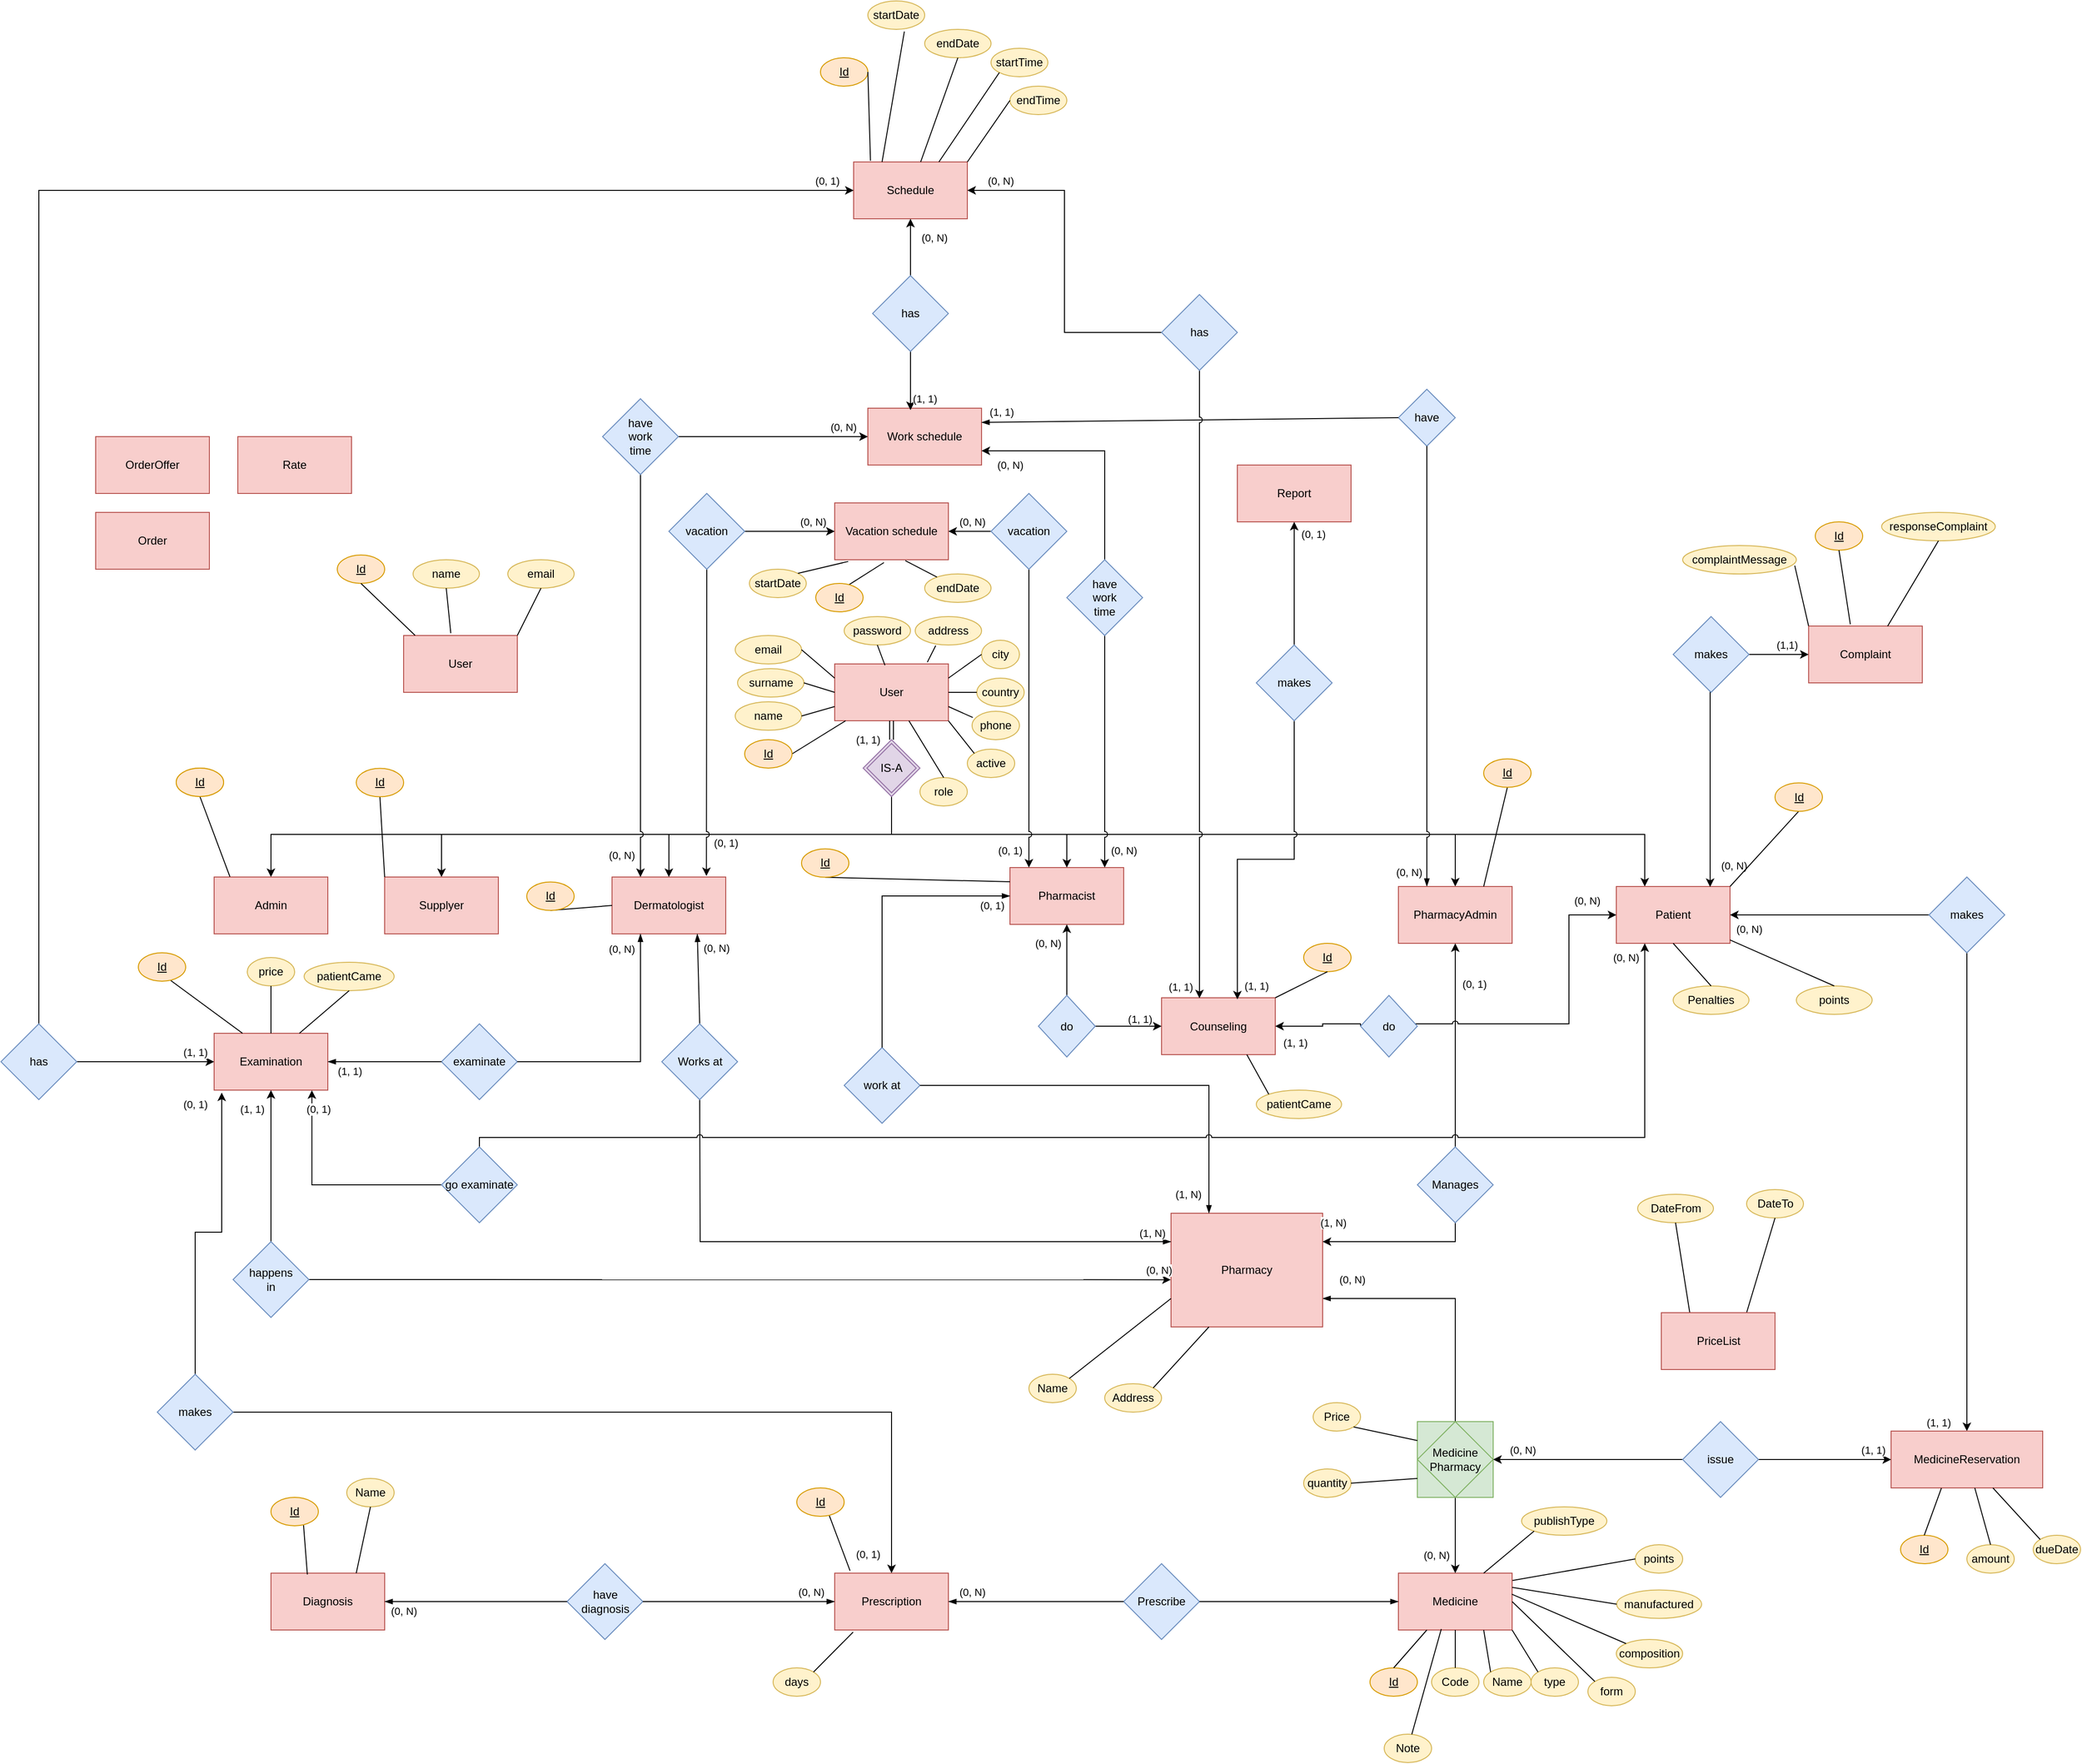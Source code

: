<mxfile version="14.3.1" type="google"><diagram id="HIB0EIbcsbDFdF01eXPC" name="Page-1"><mxGraphModel dx="4666" dy="2666" grid="1" gridSize="10" guides="1" tooltips="1" connect="1" arrows="1" fold="1" page="1" pageScale="1" pageWidth="850" pageHeight="1100" math="0" shadow="0"><root><mxCell id="0"/><mxCell id="1" parent="0"/><mxCell id="Uw2EFhkZ6pom2xCphilS-1" value="User" style="whiteSpace=wrap;html=1;align=center;fillColor=#f8cecc;strokeColor=#b85450;" parent="1" vertex="1"><mxGeometry x="-395" y="-100" width="120" height="60" as="geometry"/></mxCell><mxCell id="Uw2EFhkZ6pom2xCphilS-2" value="Pharmacist" style="whiteSpace=wrap;html=1;align=center;fillColor=#f8cecc;strokeColor=#b85450;" parent="1" vertex="1"><mxGeometry x="-210" y="115" width="120" height="60" as="geometry"/></mxCell><mxCell id="Uw2EFhkZ6pom2xCphilS-3" value="Dermatologist" style="whiteSpace=wrap;html=1;align=center;fillColor=#f8cecc;strokeColor=#b85450;" parent="1" vertex="1"><mxGeometry x="-630" y="125" width="120" height="60" as="geometry"/></mxCell><mxCell id="nvwkoQUN-jwGJJm44V1m-2" style="edgeStyle=orthogonalEdgeStyle;rounded=0;orthogonalLoop=1;jettySize=auto;html=1;entryX=0.5;entryY=0;entryDx=0;entryDy=0;" parent="1" source="Uw2EFhkZ6pom2xCphilS-11" target="Uw2EFhkZ6pom2xCphilS-2" edge="1"><mxGeometry relative="1" as="geometry"><Array as="points"><mxPoint x="-335" y="80"/><mxPoint x="-150" y="80"/></Array></mxGeometry></mxCell><mxCell id="nvwkoQUN-jwGJJm44V1m-3" style="edgeStyle=orthogonalEdgeStyle;rounded=0;orthogonalLoop=1;jettySize=auto;html=1;entryX=0.25;entryY=0;entryDx=0;entryDy=0;" parent="1" source="Uw2EFhkZ6pom2xCphilS-11" target="0nMsaqeRiYtU5A_wqs4e-6" edge="1"><mxGeometry relative="1" as="geometry"><Array as="points"><mxPoint x="-335" y="80"/><mxPoint x="460" y="80"/></Array></mxGeometry></mxCell><mxCell id="nvwkoQUN-jwGJJm44V1m-4" style="edgeStyle=orthogonalEdgeStyle;rounded=0;orthogonalLoop=1;jettySize=auto;html=1;" parent="1" source="Uw2EFhkZ6pom2xCphilS-11" target="Uw2EFhkZ6pom2xCphilS-3" edge="1"><mxGeometry relative="1" as="geometry"><Array as="points"><mxPoint x="-335" y="80"/><mxPoint x="-570" y="80"/></Array></mxGeometry></mxCell><mxCell id="nvwkoQUN-jwGJJm44V1m-6" style="edgeStyle=orthogonalEdgeStyle;rounded=0;orthogonalLoop=1;jettySize=auto;html=1;" parent="1" source="Uw2EFhkZ6pom2xCphilS-11" target="JnyrjCTD-YOiSRsUx8xh-19" edge="1"><mxGeometry relative="1" as="geometry"><Array as="points"><mxPoint x="-335" y="80"/><mxPoint x="260" y="80"/></Array></mxGeometry></mxCell><mxCell id="nvwkoQUN-jwGJJm44V1m-7" style="edgeStyle=orthogonalEdgeStyle;rounded=0;orthogonalLoop=1;jettySize=auto;html=1;" parent="1" source="Uw2EFhkZ6pom2xCphilS-11" target="JnyrjCTD-YOiSRsUx8xh-23" edge="1"><mxGeometry relative="1" as="geometry"><Array as="points"><mxPoint x="-335" y="80"/><mxPoint x="-810" y="80"/></Array></mxGeometry></mxCell><mxCell id="nvwkoQUN-jwGJJm44V1m-8" style="edgeStyle=orthogonalEdgeStyle;rounded=0;orthogonalLoop=1;jettySize=auto;html=1;" parent="1" source="Uw2EFhkZ6pom2xCphilS-11" target="JnyrjCTD-YOiSRsUx8xh-20" edge="1"><mxGeometry relative="1" as="geometry"><Array as="points"><mxPoint x="-335" y="80"/><mxPoint x="-990" y="80"/></Array></mxGeometry></mxCell><mxCell id="Uw2EFhkZ6pom2xCphilS-11" value="IS-A" style="shape=rhombus;double=1;perimeter=rhombusPerimeter;whiteSpace=wrap;html=1;align=center;fillColor=#e1d5e7;strokeColor=#9673a6;" parent="1" vertex="1"><mxGeometry x="-365" y="-20" width="60" height="60" as="geometry"/></mxCell><mxCell id="Uw2EFhkZ6pom2xCphilS-12" value="(1, 1)" style="shape=link;html=1;rounded=0;exitX=0.5;exitY=1;exitDx=0;exitDy=0;" parent="1" source="Uw2EFhkZ6pom2xCphilS-1" target="Uw2EFhkZ6pom2xCphilS-11" edge="1"><mxGeometry x="1" y="-25" relative="1" as="geometry"><mxPoint x="-140" y="80" as="sourcePoint"/><mxPoint x="-140" y="120" as="targetPoint"/><Array as="points"/><mxPoint as="offset"/></mxGeometry></mxCell><mxCell id="U7YrmOwNNtU6bnwc_qu4-23" style="edgeStyle=none;rounded=0;jumpStyle=arc;orthogonalLoop=1;jettySize=auto;html=1;entryX=0.5;entryY=0;entryDx=0;entryDy=0;startArrow=blockThin;startFill=1;endArrow=none;exitX=1;exitY=0.75;exitDx=0;exitDy=0;" parent="1" source="Uw2EFhkZ6pom2xCphilS-14" target="U7YrmOwNNtU6bnwc_qu4-13" edge="1"><mxGeometry relative="1" as="geometry"><Array as="points"><mxPoint x="260" y="570"/></Array></mxGeometry></mxCell><mxCell id="U7YrmOwNNtU6bnwc_qu4-29" value="(0, N)" style="edgeLabel;html=1;align=center;verticalAlign=middle;resizable=0;points=[];" parent="U7YrmOwNNtU6bnwc_qu4-23" vertex="1" connectable="0"><mxGeometry x="-0.65" y="2" relative="1" as="geometry"><mxPoint x="-17.14" y="-18" as="offset"/></mxGeometry></mxCell><mxCell id="Uw2EFhkZ6pom2xCphilS-14" value="Pharmacy" style="whiteSpace=wrap;html=1;align=center;fillColor=#f8cecc;strokeColor=#b85450;" parent="1" vertex="1"><mxGeometry x="-40" y="480" width="160" height="120" as="geometry"/></mxCell><mxCell id="Uw2EFhkZ6pom2xCphilS-15" value="work at" style="shape=rhombus;perimeter=rhombusPerimeter;whiteSpace=wrap;html=1;align=center;fillColor=#dae8fc;strokeColor=#6c8ebf;" parent="1" vertex="1"><mxGeometry x="-385" y="305" width="80" height="80" as="geometry"/></mxCell><mxCell id="Uw2EFhkZ6pom2xCphilS-16" value="" style="endArrow=none;html=1;rounded=0;exitX=0;exitY=0.5;exitDx=0;exitDy=0;entryX=0.5;entryY=0;entryDx=0;entryDy=0;startArrow=blockThin;startFill=1;" parent="1" source="Uw2EFhkZ6pom2xCphilS-2" target="Uw2EFhkZ6pom2xCphilS-15" edge="1"><mxGeometry relative="1" as="geometry"><mxPoint x="200" y="260" as="sourcePoint"/><mxPoint x="360" y="260" as="targetPoint"/><Array as="points"><mxPoint x="-345" y="145"/></Array></mxGeometry></mxCell><mxCell id="nvwkoQUN-jwGJJm44V1m-5" value="(0, 1)" style="edgeLabel;html=1;align=center;verticalAlign=middle;resizable=0;points=[];" parent="Uw2EFhkZ6pom2xCphilS-16" vertex="1" connectable="0"><mxGeometry x="-0.916" y="-2" relative="1" as="geometry"><mxPoint x="-7.06" y="12" as="offset"/></mxGeometry></mxCell><mxCell id="ytRweADNLC9nnZKHYB5B-2" value="" style="endArrow=none;html=1;rounded=0;entryX=0.5;entryY=0;entryDx=0;entryDy=0;endFill=0;startArrow=blockThin;startFill=1;exitX=0.75;exitY=1;exitDx=0;exitDy=0;" parent="1" source="Uw2EFhkZ6pom2xCphilS-3" target="U7YrmOwNNtU6bnwc_qu4-8" edge="1"><mxGeometry relative="1" as="geometry"><mxPoint x="-500" y="220" as="sourcePoint"/><mxPoint x="-570" y="280" as="targetPoint"/></mxGeometry></mxCell><mxCell id="U7YrmOwNNtU6bnwc_qu4-32" value="(0, N)" style="edgeLabel;html=1;align=center;verticalAlign=middle;resizable=0;points=[];" parent="ytRweADNLC9nnZKHYB5B-2" vertex="1" connectable="0"><mxGeometry x="-0.555" y="2" relative="1" as="geometry"><mxPoint x="17.44" y="-6.12" as="offset"/></mxGeometry></mxCell><mxCell id="ytRweADNLC9nnZKHYB5B-3" value="" style="endArrow=blockThin;html=1;rounded=0;exitX=1;exitY=0.5;exitDx=0;exitDy=0;endFill=1;entryX=0.25;entryY=0;entryDx=0;entryDy=0;" parent="1" source="Uw2EFhkZ6pom2xCphilS-15" edge="1" target="Uw2EFhkZ6pom2xCphilS-14"><mxGeometry relative="1" as="geometry"><mxPoint x="100" y="190" as="sourcePoint"/><mxPoint x="212" y="406" as="targetPoint"/><Array as="points"><mxPoint y="345"/></Array></mxGeometry></mxCell><mxCell id="uDg4y6X6pT8TXo3yvlRp-23" value="(1, N)" style="edgeLabel;html=1;align=center;verticalAlign=middle;resizable=0;points=[];" vertex="1" connectable="0" parent="ytRweADNLC9nnZKHYB5B-3"><mxGeometry x="0.922" relative="1" as="geometry"><mxPoint x="-22.25" y="-2.86" as="offset"/></mxGeometry></mxCell><mxCell id="ytRweADNLC9nnZKHYB5B-4" value="" style="endArrow=blockThin;html=1;rounded=0;startArrow=none;startFill=0;endFill=1;exitX=0.5;exitY=1;exitDx=0;exitDy=0;entryX=0;entryY=0.25;entryDx=0;entryDy=0;jumpStyle=arc;" parent="1" source="U7YrmOwNNtU6bnwc_qu4-8" target="Uw2EFhkZ6pom2xCphilS-14" edge="1"><mxGeometry relative="1" as="geometry"><mxPoint x="-570" y="360" as="sourcePoint"/><mxPoint x="230" y="340" as="targetPoint"/><Array as="points"><mxPoint x="-537" y="510"/></Array></mxGeometry></mxCell><mxCell id="JnyrjCTD-YOiSRsUx8xh-32" value="(1, N)" style="edgeLabel;html=1;align=center;verticalAlign=middle;resizable=0;points=[];" parent="ytRweADNLC9nnZKHYB5B-4" vertex="1" connectable="0"><mxGeometry x="0.908" y="-1" relative="1" as="geometry"><mxPoint x="9.59" y="-9.76" as="offset"/></mxGeometry></mxCell><mxCell id="0nMsaqeRiYtU5A_wqs4e-6" value="Patient" style="whiteSpace=wrap;html=1;align=center;fillColor=#f8cecc;strokeColor=#b85450;" parent="1" vertex="1"><mxGeometry x="430" y="135" width="120" height="60" as="geometry"/></mxCell><mxCell id="0nMsaqeRiYtU5A_wqs4e-16" value="Prescription" style="whiteSpace=wrap;html=1;align=center;fillColor=#f8cecc;strokeColor=#b85450;" parent="1" vertex="1"><mxGeometry x="-395" y="860" width="120" height="60" as="geometry"/></mxCell><mxCell id="0nMsaqeRiYtU5A_wqs4e-30" value="Work schedule" style="whiteSpace=wrap;html=1;align=center;fillColor=#f8cecc;strokeColor=#b85450;" parent="1" vertex="1"><mxGeometry x="-360" y="-370" width="120" height="60" as="geometry"/></mxCell><mxCell id="0nMsaqeRiYtU5A_wqs4e-32" value="Medicine" style="whiteSpace=wrap;html=1;align=center;fillColor=#f8cecc;strokeColor=#b85450;" parent="1" vertex="1"><mxGeometry x="200" y="860" width="120" height="60" as="geometry"/></mxCell><mxCell id="0nMsaqeRiYtU5A_wqs4e-33" value="Prescribe" style="shape=rhombus;perimeter=rhombusPerimeter;whiteSpace=wrap;html=1;align=center;fillColor=#dae8fc;strokeColor=#6c8ebf;" parent="1" vertex="1"><mxGeometry x="-90" y="850" width="80" height="80" as="geometry"/></mxCell><mxCell id="0nMsaqeRiYtU5A_wqs4e-35" value="" style="endArrow=blockThin;html=1;rounded=0;startArrow=none;startFill=0;endFill=1;exitX=0;exitY=0.5;exitDx=0;exitDy=0;entryX=1;entryY=0.5;entryDx=0;entryDy=0;" parent="1" source="0nMsaqeRiYtU5A_wqs4e-33" target="0nMsaqeRiYtU5A_wqs4e-16" edge="1"><mxGeometry relative="1" as="geometry"><mxPoint x="-560" y="555" as="sourcePoint"/><mxPoint x="-60" y="645" as="targetPoint"/></mxGeometry></mxCell><mxCell id="JnyrjCTD-YOiSRsUx8xh-42" value="(0, N)" style="edgeLabel;html=1;align=center;verticalAlign=middle;resizable=0;points=[];" parent="0nMsaqeRiYtU5A_wqs4e-35" vertex="1" connectable="0"><mxGeometry x="0.596" y="-2" relative="1" as="geometry"><mxPoint x="-12.94" y="-8" as="offset"/></mxGeometry></mxCell><mxCell id="0nMsaqeRiYtU5A_wqs4e-36" value="" style="endArrow=blockThin;html=1;rounded=0;startArrow=none;startFill=0;endFill=1;entryX=0;entryY=0.5;entryDx=0;entryDy=0;exitX=1;exitY=0.5;exitDx=0;exitDy=0;" parent="1" source="0nMsaqeRiYtU5A_wqs4e-33" target="0nMsaqeRiYtU5A_wqs4e-32" edge="1"><mxGeometry relative="1" as="geometry"><mxPoint x="-212.5" y="755" as="sourcePoint"/><mxPoint x="200" y="740" as="targetPoint"/><Array as="points"/></mxGeometry></mxCell><mxCell id="0nMsaqeRiYtU5A_wqs4e-42" value="Examination" style="whiteSpace=wrap;html=1;align=center;fillColor=#f8cecc;strokeColor=#b85450;" parent="1" vertex="1"><mxGeometry x="-1050" y="290" width="120" height="60" as="geometry"/></mxCell><mxCell id="0nMsaqeRiYtU5A_wqs4e-43" value="examinate" style="shape=rhombus;perimeter=rhombusPerimeter;whiteSpace=wrap;html=1;align=center;fillColor=#dae8fc;strokeColor=#6c8ebf;" parent="1" vertex="1"><mxGeometry x="-810" y="280" width="80" height="80" as="geometry"/></mxCell><mxCell id="0nMsaqeRiYtU5A_wqs4e-44" value="" style="endArrow=none;html=1;rounded=0;exitX=0.25;exitY=1;exitDx=0;exitDy=0;endFill=0;startArrow=blockThin;startFill=1;" parent="1" source="Uw2EFhkZ6pom2xCphilS-3" target="0nMsaqeRiYtU5A_wqs4e-43" edge="1"><mxGeometry relative="1" as="geometry"><mxPoint x="-610" y="320" as="sourcePoint"/><mxPoint x="-560" y="320" as="targetPoint"/><Array as="points"><mxPoint x="-600" y="320"/></Array></mxGeometry></mxCell><mxCell id="nvwkoQUN-jwGJJm44V1m-14" value="(0, N)" style="edgeLabel;html=1;align=center;verticalAlign=middle;resizable=0;points=[];" parent="0nMsaqeRiYtU5A_wqs4e-44" vertex="1" connectable="0"><mxGeometry x="-0.557" y="4" relative="1" as="geometry"><mxPoint x="-24" y="-43" as="offset"/></mxGeometry></mxCell><mxCell id="0nMsaqeRiYtU5A_wqs4e-45" value="" style="endArrow=none;html=1;rounded=0;exitX=1;exitY=0.5;exitDx=0;exitDy=0;endFill=0;startArrow=blockThin;startFill=1;entryX=0;entryY=0.5;entryDx=0;entryDy=0;" parent="1" source="0nMsaqeRiYtU5A_wqs4e-42" target="0nMsaqeRiYtU5A_wqs4e-43" edge="1"><mxGeometry relative="1" as="geometry"><mxPoint x="-630" y="350" as="sourcePoint"/><mxPoint x="-730" y="350" as="targetPoint"/></mxGeometry></mxCell><mxCell id="nvwkoQUN-jwGJJm44V1m-15" value="(1, 1)" style="edgeLabel;html=1;align=center;verticalAlign=middle;resizable=0;points=[];" parent="0nMsaqeRiYtU5A_wqs4e-45" vertex="1" connectable="0"><mxGeometry x="-0.556" y="2" relative="1" as="geometry"><mxPoint x="-4" y="12" as="offset"/></mxGeometry></mxCell><mxCell id="0nMsaqeRiYtU5A_wqs4e-49" value="Vacation schedule" style="whiteSpace=wrap;html=1;align=center;fillColor=#f8cecc;strokeColor=#b85450;" parent="1" vertex="1"><mxGeometry x="-395" y="-270" width="120" height="60" as="geometry"/></mxCell><mxCell id="0nMsaqeRiYtU5A_wqs4e-50" value="Diagnosis" style="whiteSpace=wrap;html=1;align=center;fillColor=#f8cecc;strokeColor=#b85450;" parent="1" vertex="1"><mxGeometry x="-990" y="860" width="120" height="60" as="geometry"/></mxCell><mxCell id="uDg4y6X6pT8TXo3yvlRp-17" style="edgeStyle=orthogonalEdgeStyle;rounded=0;jumpStyle=arc;orthogonalLoop=1;jettySize=auto;html=1;" edge="1" parent="1" source="0nMsaqeRiYtU5A_wqs4e-57"><mxGeometry relative="1" as="geometry"><mxPoint x="-110" y="115" as="targetPoint"/><Array as="points"><mxPoint x="-110" y="115"/></Array></mxGeometry></mxCell><mxCell id="uDg4y6X6pT8TXo3yvlRp-19" value="(0, N)" style="edgeLabel;html=1;align=center;verticalAlign=middle;resizable=0;points=[];" vertex="1" connectable="0" parent="uDg4y6X6pT8TXo3yvlRp-17"><mxGeometry x="0.78" relative="1" as="geometry"><mxPoint x="20" y="9" as="offset"/></mxGeometry></mxCell><mxCell id="uDg4y6X6pT8TXo3yvlRp-18" style="edgeStyle=orthogonalEdgeStyle;rounded=0;jumpStyle=arc;orthogonalLoop=1;jettySize=auto;html=1;entryX=1;entryY=0.75;entryDx=0;entryDy=0;" edge="1" parent="1" source="0nMsaqeRiYtU5A_wqs4e-57" target="0nMsaqeRiYtU5A_wqs4e-30"><mxGeometry relative="1" as="geometry"><Array as="points"><mxPoint x="-110" y="-325"/></Array></mxGeometry></mxCell><mxCell id="uDg4y6X6pT8TXo3yvlRp-21" value="(0, N)" style="edgeLabel;html=1;align=center;verticalAlign=middle;resizable=0;points=[];" vertex="1" connectable="0" parent="uDg4y6X6pT8TXo3yvlRp-18"><mxGeometry x="0.7" y="3" relative="1" as="geometry"><mxPoint x="-7" y="12" as="offset"/></mxGeometry></mxCell><mxCell id="0nMsaqeRiYtU5A_wqs4e-57" value="have &lt;br&gt;work &lt;br&gt;time" style="shape=rhombus;perimeter=rhombusPerimeter;whiteSpace=wrap;html=1;align=center;fillColor=#dae8fc;strokeColor=#6c8ebf;" parent="1" vertex="1"><mxGeometry x="-150" y="-210" width="80" height="80" as="geometry"/></mxCell><mxCell id="0nMsaqeRiYtU5A_wqs4e-62" value="have" style="shape=rhombus;perimeter=rhombusPerimeter;whiteSpace=wrap;html=1;align=center;fillColor=#dae8fc;strokeColor=#6c8ebf;" parent="1" vertex="1"><mxGeometry x="200" y="-390" width="60" height="60" as="geometry"/></mxCell><mxCell id="0nMsaqeRiYtU5A_wqs4e-63" value="" style="endArrow=none;html=1;rounded=0;exitX=1;exitY=0.25;exitDx=0;exitDy=0;entryX=0;entryY=0.5;entryDx=0;entryDy=0;startArrow=blockThin;startFill=1;jumpStyle=arc;" parent="1" source="0nMsaqeRiYtU5A_wqs4e-30" target="0nMsaqeRiYtU5A_wqs4e-62" edge="1"><mxGeometry relative="1" as="geometry"><mxPoint x="-190" y="145" as="sourcePoint"/><mxPoint x="-270" y="145" as="targetPoint"/><Array as="points"/></mxGeometry></mxCell><mxCell id="nvwkoQUN-jwGJJm44V1m-10" value="(1, 1)" style="edgeLabel;html=1;align=center;verticalAlign=middle;resizable=0;points=[];" parent="0nMsaqeRiYtU5A_wqs4e-63" vertex="1" connectable="0"><mxGeometry x="-0.576" y="2" relative="1" as="geometry"><mxPoint x="-72.94" y="-8.0" as="offset"/></mxGeometry></mxCell><mxCell id="0nMsaqeRiYtU5A_wqs4e-64" value="" style="endArrow=none;html=1;rounded=0;exitX=0.25;exitY=0;exitDx=0;exitDy=0;startArrow=blockThin;startFill=1;jumpStyle=arc;" parent="1" source="JnyrjCTD-YOiSRsUx8xh-19" target="0nMsaqeRiYtU5A_wqs4e-62" edge="1"><mxGeometry relative="1" as="geometry"><mxPoint x="-105" y="295" as="sourcePoint"/><mxPoint x="-105" y="325" as="targetPoint"/><Array as="points"/></mxGeometry></mxCell><mxCell id="JnyrjCTD-YOiSRsUx8xh-31" value="(0, N)" style="edgeLabel;html=1;align=center;verticalAlign=middle;resizable=0;points=[];" parent="0nMsaqeRiYtU5A_wqs4e-64" vertex="1" connectable="0"><mxGeometry x="-0.817" y="1" relative="1" as="geometry"><mxPoint x="-18.15" y="27.62" as="offset"/></mxGeometry></mxCell><mxCell id="K8NtKWbL1A9epVQipCwz-1" value="have diagnosis" style="shape=rhombus;perimeter=rhombusPerimeter;whiteSpace=wrap;html=1;align=center;fillColor=#dae8fc;strokeColor=#6c8ebf;" parent="1" vertex="1"><mxGeometry x="-677.5" y="850" width="80" height="80" as="geometry"/></mxCell><mxCell id="K8NtKWbL1A9epVQipCwz-2" value="" style="endArrow=blockThin;html=1;rounded=0;startArrow=none;startFill=0;endFill=1;exitX=1;exitY=0.5;exitDx=0;exitDy=0;entryX=0;entryY=0.5;entryDx=0;entryDy=0;entryPerimeter=0;" parent="1" source="K8NtKWbL1A9epVQipCwz-1" target="0nMsaqeRiYtU5A_wqs4e-16" edge="1"><mxGeometry relative="1" as="geometry"><mxPoint x="-372.5" y="740" as="sourcePoint"/><mxPoint x="-200" y="740" as="targetPoint"/></mxGeometry></mxCell><mxCell id="JnyrjCTD-YOiSRsUx8xh-43" value="(0, N)" style="edgeLabel;html=1;align=center;verticalAlign=middle;resizable=0;points=[];" parent="K8NtKWbL1A9epVQipCwz-2" vertex="1" connectable="0"><mxGeometry x="0.761" y="1" relative="1" as="geometry"><mxPoint x="-1.32" y="-9" as="offset"/></mxGeometry></mxCell><mxCell id="K8NtKWbL1A9epVQipCwz-3" value="" style="endArrow=blockThin;html=1;rounded=0;startArrow=none;startFill=0;endFill=1;entryX=1;entryY=0.5;entryDx=0;entryDy=0;exitX=0;exitY=0.5;exitDx=0;exitDy=0;" parent="1" source="K8NtKWbL1A9epVQipCwz-1" target="0nMsaqeRiYtU5A_wqs4e-50" edge="1"><mxGeometry relative="1" as="geometry"><mxPoint x="-140" y="990" as="sourcePoint"/><mxPoint x="-140" y="770" as="targetPoint"/></mxGeometry></mxCell><mxCell id="JnyrjCTD-YOiSRsUx8xh-40" value="(0, N)" style="edgeLabel;html=1;align=center;verticalAlign=middle;resizable=0;points=[];" parent="K8NtKWbL1A9epVQipCwz-3" vertex="1" connectable="0"><mxGeometry x="0.809" y="-1" relative="1" as="geometry"><mxPoint x="1.5" y="11" as="offset"/></mxGeometry></mxCell><mxCell id="JnyrjCTD-YOiSRsUx8xh-19" value="PharmacyAdmin" style="whiteSpace=wrap;html=1;align=center;fillColor=#f8cecc;strokeColor=#b85450;" parent="1" vertex="1"><mxGeometry x="200" y="135" width="120" height="60" as="geometry"/></mxCell><mxCell id="JnyrjCTD-YOiSRsUx8xh-20" value="Admin" style="whiteSpace=wrap;html=1;align=center;fillColor=#f8cecc;strokeColor=#b85450;" parent="1" vertex="1"><mxGeometry x="-1050" y="125" width="120" height="60" as="geometry"/></mxCell><mxCell id="JnyrjCTD-YOiSRsUx8xh-23" value="Supplyer" style="whiteSpace=wrap;html=1;align=center;fillColor=#f8cecc;strokeColor=#b85450;" parent="1" vertex="1"><mxGeometry x="-870" y="125" width="120" height="60" as="geometry"/></mxCell><mxCell id="JnyrjCTD-YOiSRsUx8xh-26" value="(1, 1)" style="edgeStyle=orthogonalEdgeStyle;rounded=0;jumpStyle=arc;orthogonalLoop=1;jettySize=auto;html=1;entryX=0.5;entryY=0;entryDx=0;entryDy=0;exitX=0.5;exitY=1;exitDx=0;exitDy=0;" parent="1" source="JnyrjCTD-YOiSRsUx8xh-25" target="oi4Sz3GyFoQES8F2Blj--1" edge="1"><mxGeometry x="0.962" y="-30" relative="1" as="geometry"><mxPoint as="offset"/><mxPoint x="690" y="-150" as="targetPoint"/><Array as="points"><mxPoint x="800" y="670"/><mxPoint x="800" y="670"/></Array></mxGeometry></mxCell><mxCell id="JnyrjCTD-YOiSRsUx8xh-27" style="edgeStyle=orthogonalEdgeStyle;rounded=0;jumpStyle=arc;orthogonalLoop=1;jettySize=auto;html=1;entryX=1;entryY=0.5;entryDx=0;entryDy=0;exitX=0;exitY=0.5;exitDx=0;exitDy=0;" parent="1" source="JnyrjCTD-YOiSRsUx8xh-25" target="0nMsaqeRiYtU5A_wqs4e-6" edge="1"><mxGeometry relative="1" as="geometry"><Array as="points"/></mxGeometry></mxCell><mxCell id="JnyrjCTD-YOiSRsUx8xh-28" value="(0, N)" style="edgeLabel;html=1;align=center;verticalAlign=middle;resizable=0;points=[];" parent="JnyrjCTD-YOiSRsUx8xh-27" vertex="1" connectable="0"><mxGeometry x="0.65" y="2" relative="1" as="geometry"><mxPoint x="-17.06" y="13.0" as="offset"/></mxGeometry></mxCell><mxCell id="JnyrjCTD-YOiSRsUx8xh-25" value="makes" style="shape=rhombus;perimeter=rhombusPerimeter;whiteSpace=wrap;html=1;align=center;fillColor=#dae8fc;strokeColor=#6c8ebf;" parent="1" vertex="1"><mxGeometry x="760" y="125" width="80" height="80" as="geometry"/></mxCell><mxCell id="JnyrjCTD-YOiSRsUx8xh-51" value="" style="edgeStyle=orthogonalEdgeStyle;rounded=0;jumpStyle=arc;orthogonalLoop=1;jettySize=auto;html=1;exitX=0.5;exitY=1;exitDx=0;exitDy=0;entryX=0.5;entryY=0;entryDx=0;entryDy=0;" parent="1" source="U7YrmOwNNtU6bnwc_qu4-13" target="0nMsaqeRiYtU5A_wqs4e-32" edge="1"><mxGeometry relative="1" as="geometry"><mxPoint x="220" y="890" as="sourcePoint"/></mxGeometry></mxCell><mxCell id="nvwkoQUN-jwGJJm44V1m-23" value="(0, N)" style="edgeLabel;html=1;align=center;verticalAlign=middle;resizable=0;points=[];" parent="JnyrjCTD-YOiSRsUx8xh-51" vertex="1" connectable="0"><mxGeometry x="0.599" y="6" relative="1" as="geometry"><mxPoint x="-26" y="-3.53" as="offset"/></mxGeometry></mxCell><mxCell id="nvwkoQUN-jwGJJm44V1m-9" value="Counseling" style="whiteSpace=wrap;html=1;align=center;fillColor=#f8cecc;strokeColor=#b85450;" parent="1" vertex="1"><mxGeometry x="-50" y="252.5" width="120" height="60" as="geometry"/></mxCell><mxCell id="nvwkoQUN-jwGJJm44V1m-12" value="" style="edgeStyle=orthogonalEdgeStyle;rounded=0;orthogonalLoop=1;jettySize=auto;html=1;entryX=0;entryY=0.5;entryDx=0;entryDy=0;exitX=1;exitY=0.5;exitDx=0;exitDy=0;" parent="1" source="nvwkoQUN-jwGJJm44V1m-11" target="0nMsaqeRiYtU5A_wqs4e-30" edge="1"><mxGeometry relative="1" as="geometry"><Array as="points"/></mxGeometry></mxCell><mxCell id="uDg4y6X6pT8TXo3yvlRp-22" value="(0, N)" style="edgeLabel;html=1;align=center;verticalAlign=middle;resizable=0;points=[];" vertex="1" connectable="0" parent="nvwkoQUN-jwGJJm44V1m-12"><mxGeometry x="0.738" y="2" relative="1" as="geometry"><mxPoint y="-8" as="offset"/></mxGeometry></mxCell><mxCell id="uDg4y6X6pT8TXo3yvlRp-16" style="edgeStyle=orthogonalEdgeStyle;rounded=0;orthogonalLoop=1;jettySize=auto;html=1;entryX=0.25;entryY=0;entryDx=0;entryDy=0;jumpStyle=arc;" edge="1" parent="1" source="nvwkoQUN-jwGJJm44V1m-11" target="Uw2EFhkZ6pom2xCphilS-3"><mxGeometry relative="1" as="geometry"><Array as="points"><mxPoint x="-600" y="-50"/></Array></mxGeometry></mxCell><mxCell id="uDg4y6X6pT8TXo3yvlRp-20" value="(0, N)" style="edgeLabel;html=1;align=center;verticalAlign=middle;resizable=0;points=[];" vertex="1" connectable="0" parent="uDg4y6X6pT8TXo3yvlRp-16"><mxGeometry x="0.891" y="-1" relative="1" as="geometry"><mxPoint x="-19" as="offset"/></mxGeometry></mxCell><mxCell id="nvwkoQUN-jwGJJm44V1m-11" value="have &lt;br&gt;work &lt;br&gt;time" style="shape=rhombus;perimeter=rhombusPerimeter;whiteSpace=wrap;html=1;align=center;fillColor=#dae8fc;strokeColor=#6c8ebf;" parent="1" vertex="1"><mxGeometry x="-640" y="-380" width="80" height="80" as="geometry"/></mxCell><mxCell id="nvwkoQUN-jwGJJm44V1m-17" value="(0, 1)" style="edgeStyle=orthogonalEdgeStyle;rounded=0;orthogonalLoop=1;jettySize=auto;html=1;" parent="1" source="nvwkoQUN-jwGJJm44V1m-16" target="JnyrjCTD-YOiSRsUx8xh-19" edge="1"><mxGeometry x="0.6" y="-20" relative="1" as="geometry"><mxPoint as="offset"/></mxGeometry></mxCell><mxCell id="nvwkoQUN-jwGJJm44V1m-18" value="(1, N)" style="edgeStyle=orthogonalEdgeStyle;rounded=0;orthogonalLoop=1;jettySize=auto;html=1;entryX=1;entryY=0.25;entryDx=0;entryDy=0;" parent="1" source="nvwkoQUN-jwGJJm44V1m-16" target="Uw2EFhkZ6pom2xCphilS-14" edge="1"><mxGeometry x="0.867" y="-20" relative="1" as="geometry"><mxPoint as="offset"/><Array as="points"><mxPoint x="260" y="510"/></Array></mxGeometry></mxCell><mxCell id="nvwkoQUN-jwGJJm44V1m-16" value="Manages" style="shape=rhombus;perimeter=rhombusPerimeter;whiteSpace=wrap;html=1;align=center;fillColor=#dae8fc;strokeColor=#6c8ebf;" parent="1" vertex="1"><mxGeometry x="220" y="410" width="80" height="80" as="geometry"/></mxCell><mxCell id="nvwkoQUN-jwGJJm44V1m-19" value="Order" style="whiteSpace=wrap;html=1;align=center;fillColor=#f8cecc;strokeColor=#b85450;" parent="1" vertex="1"><mxGeometry x="-1175" y="-260" width="120" height="60" as="geometry"/></mxCell><mxCell id="nvwkoQUN-jwGJJm44V1m-20" value="OrderOffer" style="whiteSpace=wrap;html=1;align=center;fillColor=#f8cecc;strokeColor=#b85450;" parent="1" vertex="1"><mxGeometry x="-1175" y="-340" width="120" height="60" as="geometry"/></mxCell><mxCell id="nvwkoQUN-jwGJJm44V1m-21" value="Report" style="whiteSpace=wrap;html=1;align=center;fillColor=#f8cecc;strokeColor=#b85450;" parent="1" vertex="1"><mxGeometry x="30" y="-310" width="120" height="60" as="geometry"/></mxCell><mxCell id="nvwkoQUN-jwGJJm44V1m-22" value="Schedule" style="whiteSpace=wrap;html=1;align=center;fillColor=#f8cecc;strokeColor=#b85450;" parent="1" vertex="1"><mxGeometry x="-375" y="-630" width="120" height="60" as="geometry"/></mxCell><mxCell id="nvwkoQUN-jwGJJm44V1m-26" style="edgeStyle=orthogonalEdgeStyle;rounded=0;orthogonalLoop=1;jettySize=auto;html=1;jumpStyle=arc;entryX=0.83;entryY=-0.018;entryDx=0;entryDy=0;entryPerimeter=0;" parent="1" source="nvwkoQUN-jwGJJm44V1m-25" target="Uw2EFhkZ6pom2xCphilS-3" edge="1"><mxGeometry relative="1" as="geometry"><mxPoint x="-530" y="120" as="targetPoint"/></mxGeometry></mxCell><mxCell id="nvwkoQUN-jwGJJm44V1m-32" value="(0, 1)" style="edgeLabel;html=1;align=center;verticalAlign=middle;resizable=0;points=[];" parent="nvwkoQUN-jwGJJm44V1m-26" vertex="1" connectable="0"><mxGeometry x="0.783" y="1" relative="1" as="geometry"><mxPoint x="19.39" y="0.08" as="offset"/></mxGeometry></mxCell><mxCell id="nvwkoQUN-jwGJJm44V1m-27" style="edgeStyle=orthogonalEdgeStyle;rounded=0;jumpStyle=arc;orthogonalLoop=1;jettySize=auto;html=1;entryX=0;entryY=0.5;entryDx=0;entryDy=0;exitX=1;exitY=0.5;exitDx=0;exitDy=0;" parent="1" source="nvwkoQUN-jwGJJm44V1m-25" target="0nMsaqeRiYtU5A_wqs4e-49" edge="1"><mxGeometry relative="1" as="geometry"/></mxCell><mxCell id="nvwkoQUN-jwGJJm44V1m-31" value="(0, N)" style="edgeLabel;html=1;align=center;verticalAlign=middle;resizable=0;points=[];" parent="nvwkoQUN-jwGJJm44V1m-27" vertex="1" connectable="0"><mxGeometry x="0.793" y="-3" relative="1" as="geometry"><mxPoint x="-13.33" y="-13.01" as="offset"/></mxGeometry></mxCell><mxCell id="nvwkoQUN-jwGJJm44V1m-25" value="vacation" style="shape=rhombus;perimeter=rhombusPerimeter;whiteSpace=wrap;html=1;align=center;fillColor=#dae8fc;strokeColor=#6c8ebf;" parent="1" vertex="1"><mxGeometry x="-570" y="-280" width="80" height="80" as="geometry"/></mxCell><mxCell id="nvwkoQUN-jwGJJm44V1m-29" value="(0, N)" style="edgeStyle=orthogonalEdgeStyle;rounded=0;jumpStyle=arc;orthogonalLoop=1;jettySize=auto;html=1;entryX=1;entryY=0.5;entryDx=0;entryDy=0;" parent="1" source="nvwkoQUN-jwGJJm44V1m-28" target="0nMsaqeRiYtU5A_wqs4e-49" edge="1"><mxGeometry x="-0.111" y="-10" relative="1" as="geometry"><mxPoint as="offset"/></mxGeometry></mxCell><mxCell id="nvwkoQUN-jwGJJm44V1m-30" style="edgeStyle=orthogonalEdgeStyle;rounded=0;jumpStyle=arc;orthogonalLoop=1;jettySize=auto;html=1;" parent="1" source="nvwkoQUN-jwGJJm44V1m-28" edge="1"><mxGeometry relative="1" as="geometry"><mxPoint x="-190" y="115" as="targetPoint"/><Array as="points"><mxPoint x="-190" y="115"/></Array></mxGeometry></mxCell><mxCell id="nvwkoQUN-jwGJJm44V1m-33" value="(0, 1)" style="edgeLabel;html=1;align=center;verticalAlign=middle;resizable=0;points=[];" parent="nvwkoQUN-jwGJJm44V1m-30" vertex="1" connectable="0"><mxGeometry x="0.882" y="3" relative="1" as="geometry"><mxPoint x="-23.06" as="offset"/></mxGeometry></mxCell><mxCell id="nvwkoQUN-jwGJJm44V1m-28" value="vacation" style="shape=rhombus;perimeter=rhombusPerimeter;whiteSpace=wrap;html=1;align=center;fillColor=#dae8fc;strokeColor=#6c8ebf;" parent="1" vertex="1"><mxGeometry x="-230" y="-280" width="80" height="80" as="geometry"/></mxCell><mxCell id="U7YrmOwNNtU6bnwc_qu4-6" value="(1, 1)" style="edgeStyle=orthogonalEdgeStyle;rounded=0;jumpStyle=arc;orthogonalLoop=1;jettySize=auto;html=1;entryX=0;entryY=0.5;entryDx=0;entryDy=0;" parent="1" source="U7YrmOwNNtU6bnwc_qu4-1" target="0nMsaqeRiYtU5A_wqs4e-42" edge="1"><mxGeometry x="0.724" y="10" relative="1" as="geometry"><mxPoint as="offset"/></mxGeometry></mxCell><mxCell id="U7YrmOwNNtU6bnwc_qu4-7" value="(0, 1)" style="edgeStyle=orthogonalEdgeStyle;rounded=0;jumpStyle=arc;orthogonalLoop=1;jettySize=auto;html=1;entryX=0;entryY=0.5;entryDx=0;entryDy=0;" parent="1" source="U7YrmOwNNtU6bnwc_qu4-1" target="nvwkoQUN-jwGJJm44V1m-22" edge="1"><mxGeometry x="0.969" y="10" relative="1" as="geometry"><mxPoint x="-1" as="offset"/><mxPoint x="-580" y="-500" as="targetPoint"/><Array as="points"><mxPoint x="-1235" y="-600"/></Array></mxGeometry></mxCell><mxCell id="U7YrmOwNNtU6bnwc_qu4-1" value="has" style="shape=rhombus;perimeter=rhombusPerimeter;whiteSpace=wrap;html=1;align=center;fillColor=#dae8fc;strokeColor=#6c8ebf;" parent="1" vertex="1"><mxGeometry x="-1275" y="280" width="80" height="80" as="geometry"/></mxCell><mxCell id="U7YrmOwNNtU6bnwc_qu4-3" value="(1, 1)" style="edgeStyle=orthogonalEdgeStyle;rounded=0;orthogonalLoop=1;jettySize=auto;html=1;" parent="1" source="U7YrmOwNNtU6bnwc_qu4-2" target="0nMsaqeRiYtU5A_wqs4e-42" edge="1"><mxGeometry x="0.75" y="20" relative="1" as="geometry"><mxPoint as="offset"/></mxGeometry></mxCell><mxCell id="U7YrmOwNNtU6bnwc_qu4-4" style="edgeStyle=orthogonalEdgeStyle;rounded=0;orthogonalLoop=1;jettySize=auto;html=1;entryX=-0.002;entryY=0.585;entryDx=0;entryDy=0;jumpStyle=arc;entryPerimeter=0;" parent="1" source="U7YrmOwNNtU6bnwc_qu4-2" target="Uw2EFhkZ6pom2xCphilS-14" edge="1"><mxGeometry relative="1" as="geometry"><Array as="points"><mxPoint x="-280" y="550"/><mxPoint x="-280" y="550"/></Array></mxGeometry></mxCell><mxCell id="U7YrmOwNNtU6bnwc_qu4-5" value="(0, N)" style="edgeLabel;html=1;align=center;verticalAlign=middle;resizable=0;points=[];" parent="U7YrmOwNNtU6bnwc_qu4-4" vertex="1" connectable="0"><mxGeometry x="0.935" y="-3" relative="1" as="geometry"><mxPoint x="17.06" y="-13" as="offset"/></mxGeometry></mxCell><mxCell id="U7YrmOwNNtU6bnwc_qu4-2" value="happens&lt;br&gt;in" style="shape=rhombus;perimeter=rhombusPerimeter;whiteSpace=wrap;html=1;align=center;fillColor=#dae8fc;strokeColor=#6c8ebf;" parent="1" vertex="1"><mxGeometry x="-1030" y="510" width="80" height="80" as="geometry"/></mxCell><mxCell id="U7YrmOwNNtU6bnwc_qu4-8" value="Works at" style="shape=rhombus;perimeter=rhombusPerimeter;whiteSpace=wrap;html=1;align=center;fillColor=#dae8fc;strokeColor=#6c8ebf;" parent="1" vertex="1"><mxGeometry x="-577.5" y="280" width="80" height="80" as="geometry"/></mxCell><mxCell id="U7YrmOwNNtU6bnwc_qu4-13" value="Medicine&lt;br&gt;Pharmacy" style="shape=associativeEntity;whiteSpace=wrap;html=1;align=center;fillColor=#d5e8d4;strokeColor=#82b366;" parent="1" vertex="1"><mxGeometry x="220" y="700" width="80" height="80" as="geometry"/></mxCell><mxCell id="U7YrmOwNNtU6bnwc_qu4-15" value="Price" style="ellipse;whiteSpace=wrap;html=1;fillColor=#fff2cc;strokeColor=#d6b656;" parent="1" vertex="1"><mxGeometry x="110" y="680" width="50" height="30" as="geometry"/></mxCell><mxCell id="U7YrmOwNNtU6bnwc_qu4-16" value="quantity" style="ellipse;whiteSpace=wrap;html=1;fillColor=#fff2cc;strokeColor=#d6b656;" parent="1" vertex="1"><mxGeometry x="100" y="750" width="50" height="30" as="geometry"/></mxCell><mxCell id="U7YrmOwNNtU6bnwc_qu4-17" value="" style="endArrow=none;html=1;entryX=1;entryY=0.5;entryDx=0;entryDy=0;exitX=0;exitY=0.75;exitDx=0;exitDy=0;" parent="1" source="U7YrmOwNNtU6bnwc_qu4-13" target="U7YrmOwNNtU6bnwc_qu4-16" edge="1"><mxGeometry width="50" height="50" relative="1" as="geometry"><mxPoint x="170" y="710" as="sourcePoint"/><mxPoint x="220" y="660" as="targetPoint"/></mxGeometry></mxCell><mxCell id="U7YrmOwNNtU6bnwc_qu4-18" value="" style="endArrow=none;html=1;entryX=1;entryY=1;entryDx=0;entryDy=0;exitX=0;exitY=0.25;exitDx=0;exitDy=0;" parent="1" source="U7YrmOwNNtU6bnwc_qu4-13" target="U7YrmOwNNtU6bnwc_qu4-15" edge="1"><mxGeometry width="50" height="50" relative="1" as="geometry"><mxPoint x="310" y="790" as="sourcePoint"/><mxPoint x="340" y="795" as="targetPoint"/></mxGeometry></mxCell><mxCell id="U7YrmOwNNtU6bnwc_qu4-25" value="DateFrom" style="ellipse;whiteSpace=wrap;html=1;fillColor=#fff2cc;strokeColor=#d6b656;" parent="1" vertex="1"><mxGeometry x="452.5" y="460" width="80" height="30" as="geometry"/></mxCell><mxCell id="U7YrmOwNNtU6bnwc_qu4-26" value="DateTo" style="ellipse;whiteSpace=wrap;html=1;fillColor=#fff2cc;strokeColor=#d6b656;" parent="1" vertex="1"><mxGeometry x="567.5" y="455" width="60" height="30" as="geometry"/></mxCell><mxCell id="U7YrmOwNNtU6bnwc_qu4-27" value="" style="endArrow=none;html=1;entryX=0.5;entryY=1;entryDx=0;entryDy=0;exitX=0.25;exitY=0;exitDx=0;exitDy=0;" parent="1" source="LaCoMP2ld4FgB7uwfLOn-1" target="U7YrmOwNNtU6bnwc_qu4-25" edge="1"><mxGeometry width="50" height="50" relative="1" as="geometry"><mxPoint x="287.5" y="705" as="sourcePoint"/><mxPoint x="314.397" y="700.345" as="targetPoint"/></mxGeometry></mxCell><mxCell id="U7YrmOwNNtU6bnwc_qu4-28" value="" style="endArrow=none;html=1;entryX=0.5;entryY=1;entryDx=0;entryDy=0;exitX=0.75;exitY=0;exitDx=0;exitDy=0;" parent="1" source="LaCoMP2ld4FgB7uwfLOn-1" target="U7YrmOwNNtU6bnwc_qu4-26" edge="1"><mxGeometry width="50" height="50" relative="1" as="geometry"><mxPoint x="207.5" y="665" as="sourcePoint"/><mxPoint x="146.628" y="620.28" as="targetPoint"/></mxGeometry></mxCell><mxCell id="LaCoMP2ld4FgB7uwfLOn-1" value="PriceList" style="whiteSpace=wrap;html=1;align=center;fillColor=#f8cecc;strokeColor=#b85450;" parent="1" vertex="1"><mxGeometry x="477.5" y="585" width="120" height="60" as="geometry"/></mxCell><mxCell id="LaCoMP2ld4FgB7uwfLOn-7" value="Name" style="ellipse;whiteSpace=wrap;html=1;fillColor=#fff2cc;strokeColor=#d6b656;" parent="1" vertex="1"><mxGeometry x="-190" y="650" width="50" height="30" as="geometry"/></mxCell><mxCell id="LaCoMP2ld4FgB7uwfLOn-8" value="Address" style="ellipse;whiteSpace=wrap;html=1;fillColor=#fff2cc;strokeColor=#d6b656;" parent="1" vertex="1"><mxGeometry x="-110" y="660" width="60" height="30" as="geometry"/></mxCell><mxCell id="LaCoMP2ld4FgB7uwfLOn-9" value="" style="endArrow=none;html=1;entryX=1;entryY=0;entryDx=0;entryDy=0;exitX=0;exitY=0.75;exitDx=0;exitDy=0;" parent="1" source="Uw2EFhkZ6pom2xCphilS-14" target="LaCoMP2ld4FgB7uwfLOn-7" edge="1"><mxGeometry width="50" height="50" relative="1" as="geometry"><mxPoint x="310" y="350" as="sourcePoint"/><mxPoint x="360" y="300" as="targetPoint"/></mxGeometry></mxCell><mxCell id="LaCoMP2ld4FgB7uwfLOn-10" value="" style="endArrow=none;html=1;entryX=1;entryY=0;entryDx=0;entryDy=0;exitX=0.25;exitY=1;exitDx=0;exitDy=0;" parent="1" source="Uw2EFhkZ6pom2xCphilS-14" target="LaCoMP2ld4FgB7uwfLOn-8" edge="1"><mxGeometry width="50" height="50" relative="1" as="geometry"><mxPoint x="350" y="450" as="sourcePoint"/><mxPoint x="410" y="445" as="targetPoint"/></mxGeometry></mxCell><mxCell id="1IfxQhzIRYCZ5mpGzCKW-1" value="Rate" style="whiteSpace=wrap;html=1;align=center;fillColor=#f8cecc;strokeColor=#b85450;" parent="1" vertex="1"><mxGeometry x="-1025" y="-340" width="120" height="60" as="geometry"/></mxCell><mxCell id="oi4Sz3GyFoQES8F2Blj--1" value="MedicineReservation" style="whiteSpace=wrap;html=1;align=center;fillColor=#f8cecc;strokeColor=#b85450;" parent="1" vertex="1"><mxGeometry x="720" y="710" width="160" height="60" as="geometry"/></mxCell><mxCell id="vSvsFUYKthfIiv3k3M9I-2" style="edgeStyle=orthogonalEdgeStyle;rounded=0;orthogonalLoop=1;jettySize=auto;html=1;entryX=0;entryY=0.5;entryDx=0;entryDy=0;" parent="1" source="vSvsFUYKthfIiv3k3M9I-1" target="oi4Sz3GyFoQES8F2Blj--1" edge="1"><mxGeometry relative="1" as="geometry"/></mxCell><mxCell id="vSvsFUYKthfIiv3k3M9I-4" value="(1, 1)" style="edgeLabel;html=1;align=center;verticalAlign=middle;resizable=0;points=[];" parent="vSvsFUYKthfIiv3k3M9I-2" vertex="1" connectable="0"><mxGeometry x="0.677" y="3" relative="1" as="geometry"><mxPoint x="3" y="-7" as="offset"/></mxGeometry></mxCell><mxCell id="vSvsFUYKthfIiv3k3M9I-3" style="edgeStyle=orthogonalEdgeStyle;rounded=0;orthogonalLoop=1;jettySize=auto;html=1;entryX=1;entryY=0.5;entryDx=0;entryDy=0;" parent="1" source="vSvsFUYKthfIiv3k3M9I-1" target="U7YrmOwNNtU6bnwc_qu4-13" edge="1"><mxGeometry relative="1" as="geometry"/></mxCell><mxCell id="vSvsFUYKthfIiv3k3M9I-5" value="(0, N)" style="edgeLabel;html=1;align=center;verticalAlign=middle;resizable=0;points=[];" parent="vSvsFUYKthfIiv3k3M9I-3" vertex="1" connectable="0"><mxGeometry x="0.656" y="-2" relative="1" as="geometry"><mxPoint x="-4" y="-8" as="offset"/></mxGeometry></mxCell><mxCell id="vSvsFUYKthfIiv3k3M9I-1" value="issue" style="shape=rhombus;perimeter=rhombusPerimeter;whiteSpace=wrap;html=1;align=center;fillColor=#dae8fc;strokeColor=#6c8ebf;" parent="1" vertex="1"><mxGeometry x="500.0" y="700" width="80" height="80" as="geometry"/></mxCell><mxCell id="vSvsFUYKthfIiv3k3M9I-6" value="&lt;u&gt;Id&lt;/u&gt;" style="ellipse;whiteSpace=wrap;html=1;strokeColor=#d79b00;fillColor=#ffe6cc;" parent="1" vertex="1"><mxGeometry x="730" y="820" width="50" height="30" as="geometry"/></mxCell><mxCell id="vSvsFUYKthfIiv3k3M9I-7" value="" style="endArrow=none;html=1;entryX=0.5;entryY=0;entryDx=0;entryDy=0;exitX=0.332;exitY=1.003;exitDx=0;exitDy=0;exitPerimeter=0;" parent="1" source="oi4Sz3GyFoQES8F2Blj--1" target="vSvsFUYKthfIiv3k3M9I-6" edge="1"><mxGeometry width="50" height="50" relative="1" as="geometry"><mxPoint x="310" y="730" as="sourcePoint"/><mxPoint x="337.322" y="705.607" as="targetPoint"/></mxGeometry></mxCell><mxCell id="vSvsFUYKthfIiv3k3M9I-8" value="amount" style="ellipse;whiteSpace=wrap;html=1;fillColor=#fff2cc;strokeColor=#d6b656;" parent="1" vertex="1"><mxGeometry x="800" y="830" width="50" height="30" as="geometry"/></mxCell><mxCell id="vSvsFUYKthfIiv3k3M9I-10" value="" style="endArrow=none;html=1;entryX=0.5;entryY=0;entryDx=0;entryDy=0;" parent="1" source="oi4Sz3GyFoQES8F2Blj--1" target="vSvsFUYKthfIiv3k3M9I-8" edge="1"><mxGeometry width="50" height="50" relative="1" as="geometry"><mxPoint x="783.12" y="780.18" as="sourcePoint"/><mxPoint x="795" y="830" as="targetPoint"/></mxGeometry></mxCell><mxCell id="vSvsFUYKthfIiv3k3M9I-11" value="dueDate" style="ellipse;whiteSpace=wrap;html=1;fillColor=#fff2cc;strokeColor=#d6b656;" parent="1" vertex="1"><mxGeometry x="870" y="820" width="50" height="30" as="geometry"/></mxCell><mxCell id="vSvsFUYKthfIiv3k3M9I-12" value="" style="endArrow=none;html=1;entryX=0;entryY=0;entryDx=0;entryDy=0;" parent="1" source="oi4Sz3GyFoQES8F2Blj--1" target="vSvsFUYKthfIiv3k3M9I-11" edge="1"><mxGeometry width="50" height="50" relative="1" as="geometry"><mxPoint x="850" y="780" as="sourcePoint"/><mxPoint x="856.897" y="834.655" as="targetPoint"/></mxGeometry></mxCell><mxCell id="vSvsFUYKthfIiv3k3M9I-14" value="Penalties" style="ellipse;whiteSpace=wrap;html=1;fillColor=#fff2cc;strokeColor=#d6b656;" parent="1" vertex="1"><mxGeometry x="490" y="240" width="80" height="30" as="geometry"/></mxCell><mxCell id="vSvsFUYKthfIiv3k3M9I-15" value="" style="endArrow=none;html=1;entryX=0.5;entryY=0;entryDx=0;entryDy=0;exitX=0.5;exitY=1;exitDx=0;exitDy=0;" parent="1" source="0nMsaqeRiYtU5A_wqs4e-6" target="vSvsFUYKthfIiv3k3M9I-14" edge="1"><mxGeometry width="50" height="50" relative="1" as="geometry"><mxPoint x="612.94" y="410" as="sourcePoint"/><mxPoint x="597.94" y="315" as="targetPoint"/></mxGeometry></mxCell><mxCell id="vSvsFUYKthfIiv3k3M9I-16" value="&lt;u&gt;Id&lt;/u&gt;" style="ellipse;whiteSpace=wrap;html=1;strokeColor=#d79b00;fillColor=#ffe6cc;" parent="1" vertex="1"><mxGeometry x="170" y="960" width="50" height="30" as="geometry"/></mxCell><mxCell id="vSvsFUYKthfIiv3k3M9I-17" value="Code" style="ellipse;whiteSpace=wrap;html=1;fillColor=#fff2cc;strokeColor=#d6b656;" parent="1" vertex="1"><mxGeometry x="235" y="960" width="50" height="30" as="geometry"/></mxCell><mxCell id="vSvsFUYKthfIiv3k3M9I-18" value="Name" style="ellipse;whiteSpace=wrap;html=1;fillColor=#fff2cc;strokeColor=#d6b656;" parent="1" vertex="1"><mxGeometry x="290" y="960" width="50" height="30" as="geometry"/></mxCell><mxCell id="vSvsFUYKthfIiv3k3M9I-20" value="" style="endArrow=none;html=1;entryX=0.5;entryY=0;entryDx=0;entryDy=0;exitX=0.25;exitY=1;exitDx=0;exitDy=0;" parent="1" source="0nMsaqeRiYtU5A_wqs4e-32" target="vSvsFUYKthfIiv3k3M9I-16" edge="1"><mxGeometry width="50" height="50" relative="1" as="geometry"><mxPoint x="230" y="770" as="sourcePoint"/><mxPoint x="160" y="775" as="targetPoint"/></mxGeometry></mxCell><mxCell id="vSvsFUYKthfIiv3k3M9I-21" value="" style="endArrow=none;html=1;entryX=0.5;entryY=0;entryDx=0;entryDy=0;exitX=0.5;exitY=1;exitDx=0;exitDy=0;" parent="1" source="0nMsaqeRiYtU5A_wqs4e-32" target="vSvsFUYKthfIiv3k3M9I-17" edge="1"><mxGeometry width="50" height="50" relative="1" as="geometry"><mxPoint x="240" y="930" as="sourcePoint"/><mxPoint x="195" y="960" as="targetPoint"/></mxGeometry></mxCell><mxCell id="vSvsFUYKthfIiv3k3M9I-22" value="" style="endArrow=none;html=1;entryX=0;entryY=0;entryDx=0;entryDy=0;exitX=0.75;exitY=1;exitDx=0;exitDy=0;" parent="1" source="0nMsaqeRiYtU5A_wqs4e-32" target="vSvsFUYKthfIiv3k3M9I-18" edge="1"><mxGeometry width="50" height="50" relative="1" as="geometry"><mxPoint x="270" y="930" as="sourcePoint"/><mxPoint x="281.45" y="976.28" as="targetPoint"/></mxGeometry></mxCell><mxCell id="uDg4y6X6pT8TXo3yvlRp-1" value="Complaint" style="whiteSpace=wrap;html=1;align=center;fillColor=#f8cecc;strokeColor=#b85450;" vertex="1" parent="1"><mxGeometry x="632.94" y="-140" width="120" height="60" as="geometry"/></mxCell><mxCell id="uDg4y6X6pT8TXo3yvlRp-2" value="complaintMessage" style="ellipse;whiteSpace=wrap;html=1;fillColor=#fff2cc;strokeColor=#d6b656;" vertex="1" parent="1"><mxGeometry x="500" y="-225" width="120" height="30" as="geometry"/></mxCell><mxCell id="uDg4y6X6pT8TXo3yvlRp-3" value="&lt;u&gt;Id&lt;/u&gt;" style="ellipse;whiteSpace=wrap;html=1;strokeColor=#d79b00;fillColor=#ffe6cc;" vertex="1" parent="1"><mxGeometry x="640" y="-250" width="50" height="30" as="geometry"/></mxCell><mxCell id="uDg4y6X6pT8TXo3yvlRp-4" value="responseComplaint" style="ellipse;whiteSpace=wrap;html=1;fillColor=#fff2cc;strokeColor=#d6b656;" vertex="1" parent="1"><mxGeometry x="710" y="-260" width="120" height="30" as="geometry"/></mxCell><mxCell id="uDg4y6X6pT8TXo3yvlRp-5" value="" style="endArrow=none;html=1;entryX=0.367;entryY=-0.031;entryDx=0;entryDy=0;exitX=0.5;exitY=1;exitDx=0;exitDy=0;entryPerimeter=0;" edge="1" parent="1" source="uDg4y6X6pT8TXo3yvlRp-3" target="uDg4y6X6pT8TXo3yvlRp-1"><mxGeometry width="50" height="50" relative="1" as="geometry"><mxPoint x="470" y="205.0" as="sourcePoint"/><mxPoint x="436.36" y="345.3" as="targetPoint"/></mxGeometry></mxCell><mxCell id="uDg4y6X6pT8TXo3yvlRp-6" value="" style="endArrow=none;html=1;entryX=0.695;entryY=0.003;entryDx=0;entryDy=0;exitX=0.5;exitY=1;exitDx=0;exitDy=0;entryPerimeter=0;" edge="1" parent="1" source="uDg4y6X6pT8TXo3yvlRp-4" target="uDg4y6X6pT8TXo3yvlRp-1"><mxGeometry width="50" height="50" relative="1" as="geometry"><mxPoint x="675" y="-210" as="sourcePoint"/><mxPoint x="686.98" y="-131.86" as="targetPoint"/></mxGeometry></mxCell><mxCell id="uDg4y6X6pT8TXo3yvlRp-7" value="" style="endArrow=none;html=1;entryX=0;entryY=0;entryDx=0;entryDy=0;exitX=0.986;exitY=0.706;exitDx=0;exitDy=0;exitPerimeter=0;" edge="1" parent="1" source="uDg4y6X6pT8TXo3yvlRp-2" target="uDg4y6X6pT8TXo3yvlRp-1"><mxGeometry width="50" height="50" relative="1" as="geometry"><mxPoint x="675" y="-210" as="sourcePoint"/><mxPoint x="686.98" y="-131.86" as="targetPoint"/></mxGeometry></mxCell><mxCell id="uDg4y6X6pT8TXo3yvlRp-9" style="edgeStyle=orthogonalEdgeStyle;rounded=0;orthogonalLoop=1;jettySize=auto;html=1;entryX=0;entryY=0.5;entryDx=0;entryDy=0;" edge="1" parent="1" source="uDg4y6X6pT8TXo3yvlRp-8" target="uDg4y6X6pT8TXo3yvlRp-1"><mxGeometry relative="1" as="geometry"/></mxCell><mxCell id="uDg4y6X6pT8TXo3yvlRp-11" value="(1,1)" style="edgeLabel;html=1;align=center;verticalAlign=middle;resizable=0;points=[];" vertex="1" connectable="0" parent="uDg4y6X6pT8TXo3yvlRp-9"><mxGeometry x="0.27" y="-2" relative="1" as="geometry"><mxPoint y="-12" as="offset"/></mxGeometry></mxCell><mxCell id="uDg4y6X6pT8TXo3yvlRp-10" style="edgeStyle=orthogonalEdgeStyle;rounded=0;orthogonalLoop=1;jettySize=auto;html=1;entryX=0.825;entryY=0.008;entryDx=0;entryDy=0;entryPerimeter=0;" edge="1" parent="1" source="uDg4y6X6pT8TXo3yvlRp-8" target="0nMsaqeRiYtU5A_wqs4e-6"><mxGeometry relative="1" as="geometry"><mxPoint x="515" y="100" as="targetPoint"/><Array as="points"><mxPoint x="529" y="90"/><mxPoint x="529" y="90"/></Array></mxGeometry></mxCell><mxCell id="uDg4y6X6pT8TXo3yvlRp-12" value="(0, N)" style="edgeLabel;html=1;align=center;verticalAlign=middle;resizable=0;points=[];" vertex="1" connectable="0" parent="uDg4y6X6pT8TXo3yvlRp-10"><mxGeometry x="0.721" y="-1" relative="1" as="geometry"><mxPoint x="26.04" y="6.71" as="offset"/></mxGeometry></mxCell><mxCell id="uDg4y6X6pT8TXo3yvlRp-8" value="makes" style="shape=rhombus;perimeter=rhombusPerimeter;whiteSpace=wrap;html=1;align=center;fillColor=#dae8fc;strokeColor=#6c8ebf;" vertex="1" parent="1"><mxGeometry x="490" y="-150" width="80" height="80" as="geometry"/></mxCell><mxCell id="uDg4y6X6pT8TXo3yvlRp-14" value="(1, 1)" style="edgeStyle=orthogonalEdgeStyle;rounded=0;orthogonalLoop=1;jettySize=auto;html=1;" edge="1" parent="1" source="uDg4y6X6pT8TXo3yvlRp-13" target="nvwkoQUN-jwGJJm44V1m-9"><mxGeometry x="0.333" y="8" relative="1" as="geometry"><mxPoint as="offset"/></mxGeometry></mxCell><mxCell id="uDg4y6X6pT8TXo3yvlRp-15" value="(0, N)" style="edgeStyle=orthogonalEdgeStyle;rounded=0;orthogonalLoop=1;jettySize=auto;html=1;exitX=0;exitY=0.5;exitDx=0;exitDy=0;" edge="1" parent="1" source="uDg4y6X6pT8TXo3yvlRp-13" target="Uw2EFhkZ6pom2xCphilS-2"><mxGeometry x="0.714" y="20" relative="1" as="geometry"><Array as="points"><mxPoint x="-150" y="283"/></Array><mxPoint as="offset"/></mxGeometry></mxCell><mxCell id="uDg4y6X6pT8TXo3yvlRp-13" value="do" style="shape=rhombus;perimeter=rhombusPerimeter;whiteSpace=wrap;html=1;align=center;fillColor=#dae8fc;strokeColor=#6c8ebf;" vertex="1" parent="1"><mxGeometry x="-180" y="250" width="60" height="65" as="geometry"/></mxCell><mxCell id="uDg4y6X6pT8TXo3yvlRp-24" value="&lt;u&gt;Id&lt;/u&gt;" style="ellipse;whiteSpace=wrap;html=1;strokeColor=#d79b00;fillColor=#ffe6cc;" vertex="1" parent="1"><mxGeometry x="100" y="195" width="50" height="30" as="geometry"/></mxCell><mxCell id="uDg4y6X6pT8TXo3yvlRp-27" value="(1, 1)" style="edgeStyle=orthogonalEdgeStyle;rounded=0;jumpStyle=arc;orthogonalLoop=1;jettySize=auto;html=1;entryX=1;entryY=0.5;entryDx=0;entryDy=0;exitX=0;exitY=0.5;exitDx=0;exitDy=0;" edge="1" parent="1" source="uDg4y6X6pT8TXo3yvlRp-25" target="nvwkoQUN-jwGJJm44V1m-9"><mxGeometry x="0.567" y="17" relative="1" as="geometry"><Array as="points"><mxPoint x="160" y="280"/><mxPoint x="120" y="280"/><mxPoint x="120" y="283"/></Array><mxPoint as="offset"/></mxGeometry></mxCell><mxCell id="uDg4y6X6pT8TXo3yvlRp-28" value="(0, N)" style="edgeStyle=orthogonalEdgeStyle;rounded=0;jumpStyle=arc;orthogonalLoop=1;jettySize=auto;html=1;entryX=0;entryY=0.5;entryDx=0;entryDy=0;" edge="1" parent="1" source="uDg4y6X6pT8TXo3yvlRp-25" target="0nMsaqeRiYtU5A_wqs4e-6"><mxGeometry x="0.815" y="15" relative="1" as="geometry"><Array as="points"><mxPoint x="380" y="280"/><mxPoint x="380" y="165"/></Array><mxPoint x="-1" as="offset"/></mxGeometry></mxCell><mxCell id="uDg4y6X6pT8TXo3yvlRp-25" value="do" style="shape=rhombus;perimeter=rhombusPerimeter;whiteSpace=wrap;html=1;align=center;fillColor=#dae8fc;strokeColor=#6c8ebf;" vertex="1" parent="1"><mxGeometry x="160" y="250" width="60" height="65" as="geometry"/></mxCell><mxCell id="uDg4y6X6pT8TXo3yvlRp-30" value="(0, N)" style="edgeStyle=orthogonalEdgeStyle;rounded=0;jumpStyle=arc;orthogonalLoop=1;jettySize=auto;html=1;entryX=1;entryY=0.5;entryDx=0;entryDy=0;" edge="1" parent="1" source="uDg4y6X6pT8TXo3yvlRp-29" target="nvwkoQUN-jwGJJm44V1m-22"><mxGeometry x="0.804" y="-10" relative="1" as="geometry"><mxPoint as="offset"/></mxGeometry></mxCell><mxCell id="uDg4y6X6pT8TXo3yvlRp-31" value="(1, 1)" style="edgeStyle=orthogonalEdgeStyle;rounded=0;jumpStyle=arc;orthogonalLoop=1;jettySize=auto;html=1;" edge="1" parent="1" source="uDg4y6X6pT8TXo3yvlRp-29"><mxGeometry x="0.964" y="-20" relative="1" as="geometry"><mxPoint x="-10" y="253" as="targetPoint"/><Array as="points"><mxPoint x="-10" y="-450"/><mxPoint x="-10" y="253"/></Array><mxPoint as="offset"/></mxGeometry></mxCell><mxCell id="uDg4y6X6pT8TXo3yvlRp-29" value="has" style="shape=rhombus;perimeter=rhombusPerimeter;whiteSpace=wrap;html=1;align=center;fillColor=#dae8fc;strokeColor=#6c8ebf;" vertex="1" parent="1"><mxGeometry x="-50" y="-490" width="80" height="80" as="geometry"/></mxCell><mxCell id="uDg4y6X6pT8TXo3yvlRp-32" value="" style="endArrow=none;html=1;exitX=0.5;exitY=1;exitDx=0;exitDy=0;" edge="1" parent="1" source="uDg4y6X6pT8TXo3yvlRp-24" target="nvwkoQUN-jwGJJm44V1m-9"><mxGeometry width="50" height="50" relative="1" as="geometry"><mxPoint x="500" y="205" as="sourcePoint"/><mxPoint x="500" y="280" as="targetPoint"/></mxGeometry></mxCell><mxCell id="uDg4y6X6pT8TXo3yvlRp-34" style="edgeStyle=orthogonalEdgeStyle;rounded=0;jumpStyle=arc;orthogonalLoop=1;jettySize=auto;html=1;entryX=0.667;entryY=0.028;entryDx=0;entryDy=0;entryPerimeter=0;" edge="1" parent="1" source="uDg4y6X6pT8TXo3yvlRp-33" target="nvwkoQUN-jwGJJm44V1m-9"><mxGeometry relative="1" as="geometry"/></mxCell><mxCell id="uDg4y6X6pT8TXo3yvlRp-36" value="(1, 1)" style="edgeLabel;html=1;align=center;verticalAlign=middle;resizable=0;points=[];" vertex="1" connectable="0" parent="uDg4y6X6pT8TXo3yvlRp-34"><mxGeometry x="0.845" y="-1" relative="1" as="geometry"><mxPoint x="20.97" y="13" as="offset"/></mxGeometry></mxCell><mxCell id="uDg4y6X6pT8TXo3yvlRp-35" value="(0, 1)" style="edgeStyle=orthogonalEdgeStyle;rounded=0;jumpStyle=arc;orthogonalLoop=1;jettySize=auto;html=1;entryX=0.5;entryY=1;entryDx=0;entryDy=0;exitX=0.5;exitY=0;exitDx=0;exitDy=0;" edge="1" parent="1" source="uDg4y6X6pT8TXo3yvlRp-33" target="nvwkoQUN-jwGJJm44V1m-21"><mxGeometry x="0.8" y="-20" relative="1" as="geometry"><mxPoint x="90" y="-150" as="sourcePoint"/><mxPoint as="offset"/></mxGeometry></mxCell><mxCell id="uDg4y6X6pT8TXo3yvlRp-33" value="makes" style="shape=rhombus;perimeter=rhombusPerimeter;whiteSpace=wrap;html=1;align=center;fillColor=#dae8fc;strokeColor=#6c8ebf;" vertex="1" parent="1"><mxGeometry x="50" y="-120" width="80" height="80" as="geometry"/></mxCell><mxCell id="uDg4y6X6pT8TXo3yvlRp-37" value="patientCame" style="ellipse;whiteSpace=wrap;html=1;fillColor=#fff2cc;strokeColor=#d6b656;" vertex="1" parent="1"><mxGeometry x="50" y="350" width="90" height="30" as="geometry"/></mxCell><mxCell id="uDg4y6X6pT8TXo3yvlRp-38" value="" style="endArrow=none;html=1;exitX=0;exitY=0;exitDx=0;exitDy=0;entryX=0.75;entryY=1;entryDx=0;entryDy=0;" edge="1" parent="1" source="uDg4y6X6pT8TXo3yvlRp-37" target="nvwkoQUN-jwGJJm44V1m-9"><mxGeometry width="50" height="50" relative="1" as="geometry"><mxPoint x="135" y="235" as="sourcePoint"/><mxPoint x="80" y="262.5" as="targetPoint"/></mxGeometry></mxCell><mxCell id="uDg4y6X6pT8TXo3yvlRp-39" value="Name" style="ellipse;whiteSpace=wrap;html=1;fillColor=#fff2cc;strokeColor=#d6b656;" vertex="1" parent="1"><mxGeometry x="-910" y="760" width="50" height="30" as="geometry"/></mxCell><mxCell id="uDg4y6X6pT8TXo3yvlRp-40" value="&lt;u&gt;Id&lt;/u&gt;" style="ellipse;whiteSpace=wrap;html=1;strokeColor=#d79b00;fillColor=#ffe6cc;" vertex="1" parent="1"><mxGeometry x="-990" y="780" width="50" height="30" as="geometry"/></mxCell><mxCell id="uDg4y6X6pT8TXo3yvlRp-43" value="" style="endArrow=none;html=1;exitX=0.75;exitY=0;exitDx=0;exitDy=0;entryX=0.5;entryY=1;entryDx=0;entryDy=0;" edge="1" parent="1" source="0nMsaqeRiYtU5A_wqs4e-50" target="uDg4y6X6pT8TXo3yvlRp-39"><mxGeometry width="50" height="50" relative="1" as="geometry"><mxPoint x="83.18" y="374.393" as="sourcePoint"/><mxPoint x="60" y="332.5" as="targetPoint"/></mxGeometry></mxCell><mxCell id="uDg4y6X6pT8TXo3yvlRp-44" value="" style="endArrow=none;html=1;exitX=0.32;exitY=0.023;exitDx=0;exitDy=0;entryX=0.688;entryY=0.98;entryDx=0;entryDy=0;entryPerimeter=0;exitPerimeter=0;" edge="1" parent="1" source="0nMsaqeRiYtU5A_wqs4e-50" target="uDg4y6X6pT8TXo3yvlRp-40"><mxGeometry width="50" height="50" relative="1" as="geometry"><mxPoint x="-890" y="870" as="sourcePoint"/><mxPoint x="-875" y="800" as="targetPoint"/></mxGeometry></mxCell><mxCell id="uDg4y6X6pT8TXo3yvlRp-46" value="(0, 1)" style="edgeStyle=orthogonalEdgeStyle;rounded=0;jumpStyle=arc;orthogonalLoop=1;jettySize=auto;html=1;entryX=0.86;entryY=1.003;entryDx=0;entryDy=0;entryPerimeter=0;" edge="1" parent="1" source="uDg4y6X6pT8TXo3yvlRp-45" target="0nMsaqeRiYtU5A_wqs4e-42"><mxGeometry x="0.833" y="-7" relative="1" as="geometry"><mxPoint as="offset"/></mxGeometry></mxCell><mxCell id="uDg4y6X6pT8TXo3yvlRp-47" value="(0, N)" style="edgeStyle=orthogonalEdgeStyle;rounded=0;jumpStyle=arc;orthogonalLoop=1;jettySize=auto;html=1;entryX=0.25;entryY=1;entryDx=0;entryDy=0;" edge="1" parent="1" source="uDg4y6X6pT8TXo3yvlRp-45" target="0nMsaqeRiYtU5A_wqs4e-6"><mxGeometry x="0.979" y="20" relative="1" as="geometry"><Array as="points"><mxPoint x="-770" y="400"/><mxPoint x="460" y="400"/></Array><mxPoint as="offset"/></mxGeometry></mxCell><mxCell id="uDg4y6X6pT8TXo3yvlRp-45" value="go examinate" style="shape=rhombus;perimeter=rhombusPerimeter;whiteSpace=wrap;html=1;align=center;fillColor=#dae8fc;strokeColor=#6c8ebf;" vertex="1" parent="1"><mxGeometry x="-810" y="410" width="80" height="80" as="geometry"/></mxCell><mxCell id="uDg4y6X6pT8TXo3yvlRp-49" style="edgeStyle=orthogonalEdgeStyle;rounded=0;jumpStyle=arc;orthogonalLoop=1;jettySize=auto;html=1;entryX=0.067;entryY=1.043;entryDx=0;entryDy=0;entryPerimeter=0;" edge="1" parent="1" source="uDg4y6X6pT8TXo3yvlRp-48" target="0nMsaqeRiYtU5A_wqs4e-42"><mxGeometry relative="1" as="geometry"/></mxCell><mxCell id="uDg4y6X6pT8TXo3yvlRp-51" value="(0, 1)" style="edgeLabel;html=1;align=center;verticalAlign=middle;resizable=0;points=[];" vertex="1" connectable="0" parent="uDg4y6X6pT8TXo3yvlRp-49"><mxGeometry x="0.883" relative="1" as="geometry"><mxPoint x="-28.03" y="-7" as="offset"/></mxGeometry></mxCell><mxCell id="uDg4y6X6pT8TXo3yvlRp-50" value="(0, 1)" style="edgeStyle=orthogonalEdgeStyle;rounded=0;jumpStyle=arc;orthogonalLoop=1;jettySize=auto;html=1;entryX=0.5;entryY=0;entryDx=0;entryDy=0;" edge="1" parent="1" source="uDg4y6X6pT8TXo3yvlRp-48" target="0nMsaqeRiYtU5A_wqs4e-16"><mxGeometry x="0.954" y="-25" relative="1" as="geometry"><mxPoint as="offset"/></mxGeometry></mxCell><mxCell id="uDg4y6X6pT8TXo3yvlRp-48" value="makes" style="shape=rhombus;perimeter=rhombusPerimeter;whiteSpace=wrap;html=1;align=center;fillColor=#dae8fc;strokeColor=#6c8ebf;" vertex="1" parent="1"><mxGeometry x="-1110" y="650" width="80" height="80" as="geometry"/></mxCell><mxCell id="uDg4y6X6pT8TXo3yvlRp-52" value="&lt;u&gt;Id&lt;/u&gt;" style="ellipse;whiteSpace=wrap;html=1;strokeColor=#d79b00;fillColor=#ffe6cc;" vertex="1" parent="1"><mxGeometry x="-435" y="770" width="50" height="30" as="geometry"/></mxCell><mxCell id="uDg4y6X6pT8TXo3yvlRp-53" value="" style="endArrow=none;html=1;exitX=0.135;exitY=-0.043;exitDx=0;exitDy=0;entryX=0.688;entryY=0.98;entryDx=0;entryDy=0;entryPerimeter=0;exitPerimeter=0;" edge="1" parent="1" target="uDg4y6X6pT8TXo3yvlRp-52" source="0nMsaqeRiYtU5A_wqs4e-16"><mxGeometry width="50" height="50" relative="1" as="geometry"><mxPoint x="-396.6" y="851.38" as="sourcePoint"/><mxPoint x="-320" y="790" as="targetPoint"/></mxGeometry></mxCell><mxCell id="uDg4y6X6pT8TXo3yvlRp-54" value="days" style="ellipse;whiteSpace=wrap;html=1;fillColor=#fff2cc;strokeColor=#d6b656;" vertex="1" parent="1"><mxGeometry x="-460" y="960" width="50" height="30" as="geometry"/></mxCell><mxCell id="uDg4y6X6pT8TXo3yvlRp-55" value="" style="endArrow=none;html=1;exitX=0.162;exitY=1.037;exitDx=0;exitDy=0;entryX=1;entryY=0;entryDx=0;entryDy=0;exitPerimeter=0;" edge="1" parent="1" source="0nMsaqeRiYtU5A_wqs4e-16" target="uDg4y6X6pT8TXo3yvlRp-54"><mxGeometry width="50" height="50" relative="1" as="geometry"><mxPoint x="-368.8" y="867.42" as="sourcePoint"/><mxPoint x="-390.6" y="809.4" as="targetPoint"/></mxGeometry></mxCell><mxCell id="uDg4y6X6pT8TXo3yvlRp-56" value="&lt;u&gt;Id&lt;/u&gt;" style="ellipse;whiteSpace=wrap;html=1;strokeColor=#d79b00;fillColor=#ffe6cc;" vertex="1" parent="1"><mxGeometry x="-1130" y="205" width="50" height="30" as="geometry"/></mxCell><mxCell id="uDg4y6X6pT8TXo3yvlRp-57" value="" style="endArrow=none;html=1;exitX=0.25;exitY=0;exitDx=0;exitDy=0;entryX=0.688;entryY=0.98;entryDx=0;entryDy=0;entryPerimeter=0;" edge="1" parent="1" target="uDg4y6X6pT8TXo3yvlRp-56" source="0nMsaqeRiYtU5A_wqs4e-42"><mxGeometry width="50" height="50" relative="1" as="geometry"><mxPoint x="-1091.6" y="286.38" as="sourcePoint"/><mxPoint x="-1015" y="225" as="targetPoint"/></mxGeometry></mxCell><mxCell id="uDg4y6X6pT8TXo3yvlRp-58" value="price" style="ellipse;whiteSpace=wrap;html=1;strokeColor=#d6b656;fillColor=#fff2cc;" vertex="1" parent="1"><mxGeometry x="-1015" y="210" width="50" height="30" as="geometry"/></mxCell><mxCell id="uDg4y6X6pT8TXo3yvlRp-59" value="" style="endArrow=none;html=1;exitX=0.5;exitY=0;exitDx=0;exitDy=0;entryX=0.5;entryY=1;entryDx=0;entryDy=0;" edge="1" parent="1" source="0nMsaqeRiYtU5A_wqs4e-42" target="uDg4y6X6pT8TXo3yvlRp-58"><mxGeometry width="50" height="50" relative="1" as="geometry"><mxPoint x="-1010" y="300" as="sourcePoint"/><mxPoint x="-1085.6" y="244.4" as="targetPoint"/></mxGeometry></mxCell><mxCell id="uDg4y6X6pT8TXo3yvlRp-60" value="patientCame" style="ellipse;whiteSpace=wrap;html=1;strokeColor=#d6b656;fillColor=#fff2cc;" vertex="1" parent="1"><mxGeometry x="-955" y="215" width="95" height="30" as="geometry"/></mxCell><mxCell id="uDg4y6X6pT8TXo3yvlRp-61" value="" style="endArrow=none;html=1;exitX=0.75;exitY=0;exitDx=0;exitDy=0;entryX=0.5;entryY=1;entryDx=0;entryDy=0;" edge="1" parent="1" target="uDg4y6X6pT8TXo3yvlRp-60" source="0nMsaqeRiYtU5A_wqs4e-42"><mxGeometry width="50" height="50" relative="1" as="geometry"><mxPoint x="-930" y="295" as="sourcePoint"/><mxPoint x="-1025.6" y="249.4" as="targetPoint"/></mxGeometry></mxCell><mxCell id="uDg4y6X6pT8TXo3yvlRp-63" value="type" style="ellipse;whiteSpace=wrap;html=1;fillColor=#fff2cc;strokeColor=#d6b656;" vertex="1" parent="1"><mxGeometry x="340" y="960" width="50" height="30" as="geometry"/></mxCell><mxCell id="uDg4y6X6pT8TXo3yvlRp-64" value="" style="endArrow=none;html=1;entryX=0;entryY=0;entryDx=0;entryDy=0;exitX=1;exitY=1;exitDx=0;exitDy=0;" edge="1" parent="1" target="uDg4y6X6pT8TXo3yvlRp-63" source="0nMsaqeRiYtU5A_wqs4e-32"><mxGeometry width="50" height="50" relative="1" as="geometry"><mxPoint x="390" y="910" as="sourcePoint"/><mxPoint x="381.45" y="966.28" as="targetPoint"/></mxGeometry></mxCell><mxCell id="uDg4y6X6pT8TXo3yvlRp-65" value="form" style="ellipse;whiteSpace=wrap;html=1;fillColor=#fff2cc;strokeColor=#d6b656;" vertex="1" parent="1"><mxGeometry x="400" y="970" width="50" height="30" as="geometry"/></mxCell><mxCell id="uDg4y6X6pT8TXo3yvlRp-66" value="" style="endArrow=none;html=1;entryX=0;entryY=0;entryDx=0;entryDy=0;exitX=1;exitY=0.5;exitDx=0;exitDy=0;" edge="1" parent="1" target="uDg4y6X6pT8TXo3yvlRp-65" source="0nMsaqeRiYtU5A_wqs4e-32"><mxGeometry width="50" height="50" relative="1" as="geometry"><mxPoint x="340" y="890" as="sourcePoint"/><mxPoint x="401.45" y="936.28" as="targetPoint"/></mxGeometry></mxCell><mxCell id="uDg4y6X6pT8TXo3yvlRp-67" value="composition" style="ellipse;whiteSpace=wrap;html=1;fillColor=#fff2cc;strokeColor=#d6b656;" vertex="1" parent="1"><mxGeometry x="430" y="930" width="70" height="30" as="geometry"/></mxCell><mxCell id="uDg4y6X6pT8TXo3yvlRp-68" value="" style="endArrow=none;html=1;entryX=0;entryY=0;entryDx=0;entryDy=0;exitX=0.997;exitY=0.37;exitDx=0;exitDy=0;exitPerimeter=0;" edge="1" parent="1" target="uDg4y6X6pT8TXo3yvlRp-67" source="0nMsaqeRiYtU5A_wqs4e-32"><mxGeometry width="50" height="50" relative="1" as="geometry"><mxPoint x="350" y="850" as="sourcePoint"/><mxPoint x="431.45" y="896.28" as="targetPoint"/></mxGeometry></mxCell><mxCell id="uDg4y6X6pT8TXo3yvlRp-70" value="manufactured" style="ellipse;whiteSpace=wrap;html=1;fillColor=#fff2cc;strokeColor=#d6b656;" vertex="1" parent="1"><mxGeometry x="430.36" y="877.8" width="89.64" height="30" as="geometry"/></mxCell><mxCell id="uDg4y6X6pT8TXo3yvlRp-71" value="" style="endArrow=none;html=1;exitX=1;exitY=0.25;exitDx=0;exitDy=0;entryX=0;entryY=0.5;entryDx=0;entryDy=0;" edge="1" parent="1" target="uDg4y6X6pT8TXo3yvlRp-70" source="0nMsaqeRiYtU5A_wqs4e-32"><mxGeometry width="50" height="50" relative="1" as="geometry"><mxPoint x="320.0" y="830.0" as="sourcePoint"/><mxPoint x="400" y="875" as="targetPoint"/></mxGeometry></mxCell><mxCell id="uDg4y6X6pT8TXo3yvlRp-72" value="points" style="ellipse;whiteSpace=wrap;html=1;fillColor=#fff2cc;strokeColor=#d6b656;" vertex="1" parent="1"><mxGeometry x="450" y="830" width="50" height="30" as="geometry"/></mxCell><mxCell id="uDg4y6X6pT8TXo3yvlRp-73" value="" style="endArrow=none;html=1;exitX=1.003;exitY=0.13;exitDx=0;exitDy=0;entryX=0;entryY=0.5;entryDx=0;entryDy=0;exitPerimeter=0;" edge="1" parent="1" source="0nMsaqeRiYtU5A_wqs4e-32" target="uDg4y6X6pT8TXo3yvlRp-72"><mxGeometry width="50" height="50" relative="1" as="geometry"><mxPoint x="330" y="885" as="sourcePoint"/><mxPoint x="440.36" y="902.8" as="targetPoint"/></mxGeometry></mxCell><mxCell id="uDg4y6X6pT8TXo3yvlRp-74" value="publishType" style="ellipse;whiteSpace=wrap;html=1;fillColor=#fff2cc;strokeColor=#d6b656;" vertex="1" parent="1"><mxGeometry x="330" y="790" width="90" height="30" as="geometry"/></mxCell><mxCell id="uDg4y6X6pT8TXo3yvlRp-75" value="" style="endArrow=none;html=1;entryX=0.75;entryY=0;entryDx=0;entryDy=0;exitX=0;exitY=1;exitDx=0;exitDy=0;" edge="1" parent="1" source="uDg4y6X6pT8TXo3yvlRp-74" target="0nMsaqeRiYtU5A_wqs4e-32"><mxGeometry width="50" height="50" relative="1" as="geometry"><mxPoint x="300" y="930" as="sourcePoint"/><mxPoint x="307.322" y="974.393" as="targetPoint"/></mxGeometry></mxCell><mxCell id="uDg4y6X6pT8TXo3yvlRp-76" value="Note" style="ellipse;whiteSpace=wrap;html=1;fillColor=#fff2cc;strokeColor=#d6b656;" vertex="1" parent="1"><mxGeometry x="185" y="1030" width="50" height="30" as="geometry"/></mxCell><mxCell id="uDg4y6X6pT8TXo3yvlRp-77" value="" style="endArrow=none;html=1;exitX=0.377;exitY=0.983;exitDx=0;exitDy=0;exitPerimeter=0;" edge="1" parent="1" source="0nMsaqeRiYtU5A_wqs4e-32" target="uDg4y6X6pT8TXo3yvlRp-76"><mxGeometry width="50" height="50" relative="1" as="geometry"><mxPoint x="270" y="930" as="sourcePoint"/><mxPoint x="270" y="970" as="targetPoint"/></mxGeometry></mxCell><mxCell id="uDg4y6X6pT8TXo3yvlRp-78" value="startDate" style="ellipse;whiteSpace=wrap;html=1;fillColor=#fff2cc;strokeColor=#d6b656;" vertex="1" parent="1"><mxGeometry x="-360" y="-800" width="60" height="30" as="geometry"/></mxCell><mxCell id="uDg4y6X6pT8TXo3yvlRp-79" value="&lt;u&gt;Id&lt;/u&gt;" style="ellipse;whiteSpace=wrap;html=1;strokeColor=#d79b00;fillColor=#ffe6cc;" vertex="1" parent="1"><mxGeometry x="-410" y="-740" width="50" height="30" as="geometry"/></mxCell><mxCell id="uDg4y6X6pT8TXo3yvlRp-80" value="endDate" style="ellipse;whiteSpace=wrap;html=1;fillColor=#fff2cc;strokeColor=#d6b656;" vertex="1" parent="1"><mxGeometry x="-300" y="-770" width="70" height="30" as="geometry"/></mxCell><mxCell id="uDg4y6X6pT8TXo3yvlRp-82" value="" style="endArrow=none;html=1;exitX=0.5;exitY=1;exitDx=0;exitDy=0;" edge="1" parent="1" source="uDg4y6X6pT8TXo3yvlRp-80" target="nvwkoQUN-jwGJJm44V1m-22"><mxGeometry width="50" height="50" relative="1" as="geometry"><mxPoint x="675" y="-360" as="sourcePoint"/><mxPoint x="686.98" y="-281.86" as="targetPoint"/></mxGeometry></mxCell><mxCell id="uDg4y6X6pT8TXo3yvlRp-83" value="" style="endArrow=none;html=1;entryX=0.148;entryY=-0.021;entryDx=0;entryDy=0;exitX=1;exitY=0.5;exitDx=0;exitDy=0;entryPerimeter=0;" edge="1" parent="1" source="uDg4y6X6pT8TXo3yvlRp-79" target="nvwkoQUN-jwGJJm44V1m-22"><mxGeometry width="50" height="50" relative="1" as="geometry"><mxPoint x="-340" y="-740" as="sourcePoint"/><mxPoint x="-265.4" y="-623.12" as="targetPoint"/></mxGeometry></mxCell><mxCell id="uDg4y6X6pT8TXo3yvlRp-85" value="" style="endArrow=none;html=1;entryX=0.25;entryY=0;entryDx=0;entryDy=0;exitX=0.642;exitY=1.076;exitDx=0;exitDy=0;exitPerimeter=0;" edge="1" parent="1" source="uDg4y6X6pT8TXo3yvlRp-78" target="nvwkoQUN-jwGJJm44V1m-22"><mxGeometry width="50" height="50" relative="1" as="geometry"><mxPoint x="-255" y="-730" as="sourcePoint"/><mxPoint x="-265.4" y="-623.12" as="targetPoint"/></mxGeometry></mxCell><mxCell id="uDg4y6X6pT8TXo3yvlRp-86" value="startTime" style="ellipse;whiteSpace=wrap;html=1;fillColor=#fff2cc;strokeColor=#d6b656;" vertex="1" parent="1"><mxGeometry x="-230" y="-750" width="60" height="30" as="geometry"/></mxCell><mxCell id="uDg4y6X6pT8TXo3yvlRp-87" value="endTime" style="ellipse;whiteSpace=wrap;html=1;fillColor=#fff2cc;strokeColor=#d6b656;" vertex="1" parent="1"><mxGeometry x="-210" y="-710" width="60" height="30" as="geometry"/></mxCell><mxCell id="uDg4y6X6pT8TXo3yvlRp-88" value="" style="endArrow=none;html=1;exitX=0;exitY=1;exitDx=0;exitDy=0;entryX=0.75;entryY=0;entryDx=0;entryDy=0;" edge="1" parent="1" source="uDg4y6X6pT8TXo3yvlRp-86" target="nvwkoQUN-jwGJJm44V1m-22"><mxGeometry width="50" height="50" relative="1" as="geometry"><mxPoint x="-255" y="-730" as="sourcePoint"/><mxPoint x="-294.286" y="-620" as="targetPoint"/></mxGeometry></mxCell><mxCell id="uDg4y6X6pT8TXo3yvlRp-89" value="" style="endArrow=none;html=1;exitX=0;exitY=0.5;exitDx=0;exitDy=0;entryX=1;entryY=0;entryDx=0;entryDy=0;" edge="1" parent="1" source="uDg4y6X6pT8TXo3yvlRp-87" target="nvwkoQUN-jwGJJm44V1m-22"><mxGeometry width="50" height="50" relative="1" as="geometry"><mxPoint x="-211.642" y="-714.612" as="sourcePoint"/><mxPoint x="-250" y="-640" as="targetPoint"/></mxGeometry></mxCell><mxCell id="uDg4y6X6pT8TXo3yvlRp-90" value="startDate" style="ellipse;whiteSpace=wrap;html=1;fillColor=#fff2cc;strokeColor=#d6b656;" vertex="1" parent="1"><mxGeometry x="-485" y="-200" width="60" height="30" as="geometry"/></mxCell><mxCell id="uDg4y6X6pT8TXo3yvlRp-91" value="endDate" style="ellipse;whiteSpace=wrap;html=1;fillColor=#fff2cc;strokeColor=#d6b656;" vertex="1" parent="1"><mxGeometry x="-300" y="-195" width="70" height="30" as="geometry"/></mxCell><mxCell id="uDg4y6X6pT8TXo3yvlRp-92" value="" style="endArrow=none;html=1;entryX=0.119;entryY=1.03;entryDx=0;entryDy=0;exitX=1;exitY=0;exitDx=0;exitDy=0;entryPerimeter=0;" edge="1" parent="1" source="uDg4y6X6pT8TXo3yvlRp-90" target="0nMsaqeRiYtU5A_wqs4e-49"><mxGeometry width="50" height="50" relative="1" as="geometry"><mxPoint x="-350" y="-595" as="sourcePoint"/><mxPoint x="-347.24" y="-501.26" as="targetPoint"/></mxGeometry></mxCell><mxCell id="uDg4y6X6pT8TXo3yvlRp-93" value="" style="endArrow=none;html=1;entryX=0.621;entryY=1.015;entryDx=0;entryDy=0;entryPerimeter=0;" edge="1" parent="1" source="uDg4y6X6pT8TXo3yvlRp-91" target="0nMsaqeRiYtU5A_wqs4e-49"><mxGeometry width="50" height="50" relative="1" as="geometry"><mxPoint x="-428.358" y="-175.388" as="sourcePoint"/><mxPoint x="-370.72" y="-198.2" as="targetPoint"/></mxGeometry></mxCell><mxCell id="uDg4y6X6pT8TXo3yvlRp-95" value="(0, N)" style="edgeStyle=orthogonalEdgeStyle;rounded=0;jumpStyle=arc;orthogonalLoop=1;jettySize=auto;html=1;" edge="1" parent="1" source="uDg4y6X6pT8TXo3yvlRp-94" target="nvwkoQUN-jwGJJm44V1m-22"><mxGeometry x="0.333" y="-25" relative="1" as="geometry"><mxPoint as="offset"/></mxGeometry></mxCell><mxCell id="uDg4y6X6pT8TXo3yvlRp-96" value="(1, 1)" style="edgeStyle=orthogonalEdgeStyle;rounded=0;jumpStyle=arc;orthogonalLoop=1;jettySize=auto;html=1;" edge="1" parent="1" source="uDg4y6X6pT8TXo3yvlRp-94"><mxGeometry x="0.613" y="15" relative="1" as="geometry"><mxPoint x="-315" y="-368" as="targetPoint"/><Array as="points"><mxPoint x="-315" y="-368"/></Array><mxPoint as="offset"/></mxGeometry></mxCell><mxCell id="uDg4y6X6pT8TXo3yvlRp-94" value="has" style="shape=rhombus;perimeter=rhombusPerimeter;whiteSpace=wrap;html=1;align=center;fillColor=#dae8fc;strokeColor=#6c8ebf;" vertex="1" parent="1"><mxGeometry x="-355" y="-510" width="80" height="80" as="geometry"/></mxCell><mxCell id="uDg4y6X6pT8TXo3yvlRp-97" value="&lt;u&gt;Id&lt;/u&gt;" style="ellipse;whiteSpace=wrap;html=1;strokeColor=#d79b00;fillColor=#ffe6cc;" vertex="1" parent="1"><mxGeometry x="-1090" y="10" width="50" height="30" as="geometry"/></mxCell><mxCell id="uDg4y6X6pT8TXo3yvlRp-98" value="" style="endArrow=none;html=1;exitX=0.139;exitY=-0.005;exitDx=0;exitDy=0;entryX=0.5;entryY=1;entryDx=0;entryDy=0;exitPerimeter=0;" edge="1" parent="1" source="JnyrjCTD-YOiSRsUx8xh-20" target="uDg4y6X6pT8TXo3yvlRp-97"><mxGeometry width="50" height="50" relative="1" as="geometry"><mxPoint x="-1010" y="300" as="sourcePoint"/><mxPoint x="-1085.6" y="244.4" as="targetPoint"/></mxGeometry></mxCell><mxCell id="uDg4y6X6pT8TXo3yvlRp-99" value="&lt;u&gt;Id&lt;/u&gt;" style="ellipse;whiteSpace=wrap;html=1;strokeColor=#d79b00;fillColor=#ffe6cc;" vertex="1" parent="1"><mxGeometry x="-1090" y="10" width="50" height="30" as="geometry"/></mxCell><mxCell id="uDg4y6X6pT8TXo3yvlRp-100" value="" style="endArrow=none;html=1;exitX=0;exitY=0;exitDx=0;exitDy=0;entryX=0.5;entryY=1;entryDx=0;entryDy=0;" edge="1" parent="1" source="JnyrjCTD-YOiSRsUx8xh-23"><mxGeometry width="50" height="50" relative="1" as="geometry"><mxPoint x="-843.32" y="125.0" as="sourcePoint"/><mxPoint x="-875" y="40.3" as="targetPoint"/></mxGeometry></mxCell><mxCell id="uDg4y6X6pT8TXo3yvlRp-101" value="&lt;u&gt;Id&lt;/u&gt;" style="ellipse;whiteSpace=wrap;html=1;strokeColor=#d79b00;fillColor=#ffe6cc;" vertex="1" parent="1"><mxGeometry x="-900" y="10.3" width="50" height="30" as="geometry"/></mxCell><mxCell id="uDg4y6X6pT8TXo3yvlRp-102" value="" style="endArrow=none;html=1;exitX=0;exitY=0.5;exitDx=0;exitDy=0;entryX=0.5;entryY=1;entryDx=0;entryDy=0;" edge="1" parent="1" source="Uw2EFhkZ6pom2xCphilS-3"><mxGeometry width="50" height="50" relative="1" as="geometry"><mxPoint x="-663.32" y="245.0" as="sourcePoint"/><mxPoint x="-695" y="160.3" as="targetPoint"/></mxGeometry></mxCell><mxCell id="uDg4y6X6pT8TXo3yvlRp-103" value="&lt;u&gt;Id&lt;/u&gt;" style="ellipse;whiteSpace=wrap;html=1;strokeColor=#d79b00;fillColor=#ffe6cc;" vertex="1" parent="1"><mxGeometry x="-720" y="130.3" width="50" height="30" as="geometry"/></mxCell><mxCell id="uDg4y6X6pT8TXo3yvlRp-104" value="" style="endArrow=none;html=1;exitX=0;exitY=0.25;exitDx=0;exitDy=0;entryX=0.5;entryY=1;entryDx=0;entryDy=0;" edge="1" parent="1" source="Uw2EFhkZ6pom2xCphilS-2"><mxGeometry width="50" height="50" relative="1" as="geometry"><mxPoint x="-373.32" y="210.0" as="sourcePoint"/><mxPoint x="-405" y="125.3" as="targetPoint"/></mxGeometry></mxCell><mxCell id="uDg4y6X6pT8TXo3yvlRp-105" value="&lt;u&gt;Id&lt;/u&gt;" style="ellipse;whiteSpace=wrap;html=1;strokeColor=#d79b00;fillColor=#ffe6cc;" vertex="1" parent="1"><mxGeometry x="-430" y="95.3" width="50" height="30" as="geometry"/></mxCell><mxCell id="uDg4y6X6pT8TXo3yvlRp-106" value="" style="endArrow=none;html=1;entryX=1;entryY=0.5;entryDx=0;entryDy=0;" edge="1" parent="1" source="Uw2EFhkZ6pom2xCphilS-1" target="uDg4y6X6pT8TXo3yvlRp-107"><mxGeometry width="50" height="50" relative="1" as="geometry"><mxPoint x="-393.32" y="-15" as="sourcePoint"/><mxPoint x="-465.0" y="10" as="targetPoint"/></mxGeometry></mxCell><mxCell id="uDg4y6X6pT8TXo3yvlRp-107" value="&lt;u&gt;Id&lt;/u&gt;" style="ellipse;whiteSpace=wrap;html=1;strokeColor=#d79b00;fillColor=#ffe6cc;" vertex="1" parent="1"><mxGeometry x="-490.0" y="-20" width="50" height="30" as="geometry"/></mxCell><mxCell id="uDg4y6X6pT8TXo3yvlRp-108" value="" style="endArrow=none;html=1;exitX=0.433;exitY=1.05;exitDx=0;exitDy=0;entryX=0.7;entryY=0.047;entryDx=0;entryDy=0;exitPerimeter=0;entryPerimeter=0;" edge="1" parent="1" source="0nMsaqeRiYtU5A_wqs4e-49" target="uDg4y6X6pT8TXo3yvlRp-109"><mxGeometry width="50" height="50" relative="1" as="geometry"><mxPoint x="-328.32" y="-55.3" as="sourcePoint"/><mxPoint x="-360" y="-140" as="targetPoint"/></mxGeometry></mxCell><mxCell id="uDg4y6X6pT8TXo3yvlRp-109" value="&lt;u&gt;Id&lt;/u&gt;" style="ellipse;whiteSpace=wrap;html=1;strokeColor=#d79b00;fillColor=#ffe6cc;" vertex="1" parent="1"><mxGeometry x="-415" y="-185" width="50" height="30" as="geometry"/></mxCell><mxCell id="uDg4y6X6pT8TXo3yvlRp-111" value="" style="endArrow=none;html=1;exitX=0.75;exitY=0;exitDx=0;exitDy=0;entryX=0.5;entryY=1;entryDx=0;entryDy=0;" edge="1" parent="1" source="JnyrjCTD-YOiSRsUx8xh-19"><mxGeometry width="50" height="50" relative="1" as="geometry"><mxPoint x="346.68" y="115.0" as="sourcePoint"/><mxPoint x="315" y="30.3" as="targetPoint"/></mxGeometry></mxCell><mxCell id="uDg4y6X6pT8TXo3yvlRp-112" value="&lt;u&gt;Id&lt;/u&gt;" style="ellipse;whiteSpace=wrap;html=1;strokeColor=#d79b00;fillColor=#ffe6cc;" vertex="1" parent="1"><mxGeometry x="290" y="0.3" width="50" height="30" as="geometry"/></mxCell><mxCell id="uDg4y6X6pT8TXo3yvlRp-113" value="" style="endArrow=none;html=1;exitX=1;exitY=0;exitDx=0;exitDy=0;entryX=0.5;entryY=1;entryDx=0;entryDy=0;" edge="1" parent="1" source="0nMsaqeRiYtU5A_wqs4e-6"><mxGeometry width="50" height="50" relative="1" as="geometry"><mxPoint x="597.5" y="160.3" as="sourcePoint"/><mxPoint x="622.5" y="55.6" as="targetPoint"/></mxGeometry></mxCell><mxCell id="uDg4y6X6pT8TXo3yvlRp-114" value="&lt;u&gt;Id&lt;/u&gt;" style="ellipse;whiteSpace=wrap;html=1;strokeColor=#d79b00;fillColor=#ffe6cc;" vertex="1" parent="1"><mxGeometry x="597.5" y="25.6" width="50" height="30" as="geometry"/></mxCell><mxCell id="uDg4y6X6pT8TXo3yvlRp-115" value="points" style="ellipse;whiteSpace=wrap;html=1;fillColor=#fff2cc;strokeColor=#d6b656;" vertex="1" parent="1"><mxGeometry x="620" y="240" width="80" height="30" as="geometry"/></mxCell><mxCell id="uDg4y6X6pT8TXo3yvlRp-116" value="" style="endArrow=none;html=1;entryX=0.5;entryY=0;entryDx=0;entryDy=0;" edge="1" parent="1" source="0nMsaqeRiYtU5A_wqs4e-6" target="uDg4y6X6pT8TXo3yvlRp-115"><mxGeometry width="50" height="50" relative="1" as="geometry"><mxPoint x="500" y="205" as="sourcePoint"/><mxPoint x="540" y="250" as="targetPoint"/></mxGeometry></mxCell><mxCell id="uDg4y6X6pT8TXo3yvlRp-117" value="name" style="ellipse;whiteSpace=wrap;html=1;fillColor=#fff2cc;strokeColor=#d6b656;" vertex="1" parent="1"><mxGeometry x="-500" y="-60" width="70" height="30" as="geometry"/></mxCell><mxCell id="uDg4y6X6pT8TXo3yvlRp-118" value="surname" style="ellipse;whiteSpace=wrap;html=1;fillColor=#fff2cc;strokeColor=#d6b656;" vertex="1" parent="1"><mxGeometry x="-497.5" y="-95" width="70" height="30" as="geometry"/></mxCell><mxCell id="uDg4y6X6pT8TXo3yvlRp-119" value="" style="endArrow=none;html=1;entryX=1;entryY=0.5;entryDx=0;entryDy=0;exitX=0;exitY=0.75;exitDx=0;exitDy=0;" edge="1" parent="1" source="Uw2EFhkZ6pom2xCphilS-1" target="uDg4y6X6pT8TXo3yvlRp-117"><mxGeometry width="50" height="50" relative="1" as="geometry"><mxPoint x="-373.462" y="-30" as="sourcePoint"/><mxPoint x="-430" y="5" as="targetPoint"/></mxGeometry></mxCell><mxCell id="uDg4y6X6pT8TXo3yvlRp-120" value="" style="endArrow=none;html=1;entryX=1;entryY=0.5;entryDx=0;entryDy=0;exitX=0;exitY=0.5;exitDx=0;exitDy=0;" edge="1" parent="1" source="Uw2EFhkZ6pom2xCphilS-1" target="uDg4y6X6pT8TXo3yvlRp-118"><mxGeometry width="50" height="50" relative="1" as="geometry"><mxPoint x="-385" y="-45" as="sourcePoint"/><mxPoint x="-420" y="-35" as="targetPoint"/></mxGeometry></mxCell><mxCell id="uDg4y6X6pT8TXo3yvlRp-121" value="email" style="ellipse;whiteSpace=wrap;html=1;fillColor=#fff2cc;strokeColor=#d6b656;" vertex="1" parent="1"><mxGeometry x="-500" y="-130" width="70" height="30" as="geometry"/></mxCell><mxCell id="uDg4y6X6pT8TXo3yvlRp-122" value="" style="endArrow=none;html=1;entryX=1;entryY=0.5;entryDx=0;entryDy=0;exitX=0;exitY=0.25;exitDx=0;exitDy=0;" edge="1" parent="1" target="uDg4y6X6pT8TXo3yvlRp-121" source="Uw2EFhkZ6pom2xCphilS-1"><mxGeometry width="50" height="50" relative="1" as="geometry"><mxPoint x="-397.5" y="-105" as="sourcePoint"/><mxPoint x="-422.5" y="-70" as="targetPoint"/></mxGeometry></mxCell><mxCell id="uDg4y6X6pT8TXo3yvlRp-123" value="password" style="ellipse;whiteSpace=wrap;html=1;fillColor=#fff2cc;strokeColor=#d6b656;" vertex="1" parent="1"><mxGeometry x="-385" y="-150" width="70" height="30" as="geometry"/></mxCell><mxCell id="uDg4y6X6pT8TXo3yvlRp-124" value="" style="endArrow=none;html=1;entryX=0.5;entryY=1;entryDx=0;entryDy=0;exitX=0.442;exitY=0.023;exitDx=0;exitDy=0;exitPerimeter=0;" edge="1" parent="1" source="Uw2EFhkZ6pom2xCphilS-1" target="uDg4y6X6pT8TXo3yvlRp-123"><mxGeometry width="50" height="50" relative="1" as="geometry"><mxPoint x="-385" y="-75" as="sourcePoint"/><mxPoint x="-420" y="-105" as="targetPoint"/></mxGeometry></mxCell><mxCell id="uDg4y6X6pT8TXo3yvlRp-125" value="address" style="ellipse;whiteSpace=wrap;html=1;fillColor=#fff2cc;strokeColor=#d6b656;" vertex="1" parent="1"><mxGeometry x="-310" y="-150" width="70" height="30" as="geometry"/></mxCell><mxCell id="uDg4y6X6pT8TXo3yvlRp-126" value="city" style="ellipse;whiteSpace=wrap;html=1;fillColor=#fff2cc;strokeColor=#d6b656;" vertex="1" parent="1"><mxGeometry x="-240" y="-125" width="40" height="30" as="geometry"/></mxCell><mxCell id="uDg4y6X6pT8TXo3yvlRp-127" value="country" style="ellipse;whiteSpace=wrap;html=1;fillColor=#fff2cc;strokeColor=#d6b656;" vertex="1" parent="1"><mxGeometry x="-245" y="-85" width="50" height="30" as="geometry"/></mxCell><mxCell id="uDg4y6X6pT8TXo3yvlRp-128" value="phone" style="ellipse;whiteSpace=wrap;html=1;fillColor=#fff2cc;strokeColor=#d6b656;" vertex="1" parent="1"><mxGeometry x="-250" y="-50" width="50" height="30" as="geometry"/></mxCell><mxCell id="uDg4y6X6pT8TXo3yvlRp-129" value="role" style="ellipse;whiteSpace=wrap;html=1;fillColor=#fff2cc;strokeColor=#d6b656;" vertex="1" parent="1"><mxGeometry x="-305" y="20" width="50" height="30" as="geometry"/></mxCell><mxCell id="uDg4y6X6pT8TXo3yvlRp-130" value="" style="endArrow=none;html=1;entryX=0.309;entryY=1.02;entryDx=0;entryDy=0;exitX=0.815;exitY=-0.03;exitDx=0;exitDy=0;exitPerimeter=0;entryPerimeter=0;" edge="1" parent="1" source="Uw2EFhkZ6pom2xCphilS-1" target="uDg4y6X6pT8TXo3yvlRp-125"><mxGeometry width="50" height="50" relative="1" as="geometry"><mxPoint x="-331.96" y="-88.62" as="sourcePoint"/><mxPoint x="-340" y="-110" as="targetPoint"/></mxGeometry></mxCell><mxCell id="uDg4y6X6pT8TXo3yvlRp-131" value="" style="endArrow=none;html=1;entryX=0;entryY=0.5;entryDx=0;entryDy=0;exitX=1;exitY=0.25;exitDx=0;exitDy=0;" edge="1" parent="1" source="Uw2EFhkZ6pom2xCphilS-1" target="uDg4y6X6pT8TXo3yvlRp-126"><mxGeometry width="50" height="50" relative="1" as="geometry"><mxPoint x="-287.2" y="-91.8" as="sourcePoint"/><mxPoint x="-278.37" y="-109.4" as="targetPoint"/></mxGeometry></mxCell><mxCell id="uDg4y6X6pT8TXo3yvlRp-132" value="" style="endArrow=none;html=1;entryX=0;entryY=0.5;entryDx=0;entryDy=0;exitX=1;exitY=0.5;exitDx=0;exitDy=0;" edge="1" parent="1" source="Uw2EFhkZ6pom2xCphilS-1" target="uDg4y6X6pT8TXo3yvlRp-127"><mxGeometry width="50" height="50" relative="1" as="geometry"><mxPoint x="-265" y="-75" as="sourcePoint"/><mxPoint x="-230" y="-100" as="targetPoint"/></mxGeometry></mxCell><mxCell id="uDg4y6X6pT8TXo3yvlRp-133" value="" style="endArrow=none;html=1;entryX=0.016;entryY=0.22;entryDx=0;entryDy=0;exitX=1;exitY=0.75;exitDx=0;exitDy=0;entryPerimeter=0;" edge="1" parent="1" source="Uw2EFhkZ6pom2xCphilS-1" target="uDg4y6X6pT8TXo3yvlRp-128"><mxGeometry width="50" height="50" relative="1" as="geometry"><mxPoint x="-265" y="-60" as="sourcePoint"/><mxPoint x="-235" y="-60" as="targetPoint"/></mxGeometry></mxCell><mxCell id="uDg4y6X6pT8TXo3yvlRp-134" value="" style="endArrow=none;html=1;entryX=0.5;entryY=0;entryDx=0;entryDy=0;" edge="1" parent="1" source="Uw2EFhkZ6pom2xCphilS-1" target="uDg4y6X6pT8TXo3yvlRp-129"><mxGeometry width="50" height="50" relative="1" as="geometry"><mxPoint x="-265" y="-45" as="sourcePoint"/><mxPoint x="-239.2" y="-33.4" as="targetPoint"/></mxGeometry></mxCell><mxCell id="uDg4y6X6pT8TXo3yvlRp-135" value="active" style="ellipse;whiteSpace=wrap;html=1;fillColor=#fff2cc;strokeColor=#d6b656;" vertex="1" parent="1"><mxGeometry x="-255" y="-10" width="50" height="30" as="geometry"/></mxCell><mxCell id="uDg4y6X6pT8TXo3yvlRp-136" value="" style="endArrow=none;html=1;entryX=0;entryY=0;entryDx=0;entryDy=0;exitX=1;exitY=1;exitDx=0;exitDy=0;" edge="1" parent="1" source="Uw2EFhkZ6pom2xCphilS-1" target="uDg4y6X6pT8TXo3yvlRp-135"><mxGeometry width="50" height="50" relative="1" as="geometry"><mxPoint x="-265" y="-45" as="sourcePoint"/><mxPoint x="-239.2" y="-33.4" as="targetPoint"/></mxGeometry></mxCell><mxCell id="uDg4y6X6pT8TXo3yvlRp-137" value="User" style="whiteSpace=wrap;html=1;align=center;fillColor=#f8cecc;strokeColor=#b85450;" vertex="1" parent="1"><mxGeometry x="-850" y="-130" width="120" height="60" as="geometry"/></mxCell><mxCell id="uDg4y6X6pT8TXo3yvlRp-138" value="&lt;u&gt;Id&lt;/u&gt;" style="ellipse;whiteSpace=wrap;html=1;strokeColor=#d79b00;fillColor=#ffe6cc;" vertex="1" parent="1"><mxGeometry x="-920" y="-215" width="50" height="30" as="geometry"/></mxCell><mxCell id="uDg4y6X6pT8TXo3yvlRp-139" value="name" style="ellipse;whiteSpace=wrap;html=1;fillColor=#fff2cc;strokeColor=#d6b656;" vertex="1" parent="1"><mxGeometry x="-840" y="-210" width="70" height="30" as="geometry"/></mxCell><mxCell id="uDg4y6X6pT8TXo3yvlRp-140" value="email" style="ellipse;whiteSpace=wrap;html=1;fillColor=#fff2cc;strokeColor=#d6b656;" vertex="1" parent="1"><mxGeometry x="-740" y="-210" width="70" height="30" as="geometry"/></mxCell><mxCell id="uDg4y6X6pT8TXo3yvlRp-141" value="" style="endArrow=none;html=1;entryX=0.5;entryY=1;entryDx=0;entryDy=0;exitX=1;exitY=0;exitDx=0;exitDy=0;" edge="1" parent="1" source="uDg4y6X6pT8TXo3yvlRp-137" target="uDg4y6X6pT8TXo3yvlRp-140"><mxGeometry width="50" height="50" relative="1" as="geometry"><mxPoint x="-385" y="-75" as="sourcePoint"/><mxPoint x="-420" y="-105" as="targetPoint"/></mxGeometry></mxCell><mxCell id="uDg4y6X6pT8TXo3yvlRp-142" value="" style="endArrow=none;html=1;entryX=0.5;entryY=1;entryDx=0;entryDy=0;exitX=0.415;exitY=-0.04;exitDx=0;exitDy=0;exitPerimeter=0;" edge="1" parent="1" source="uDg4y6X6pT8TXo3yvlRp-137" target="uDg4y6X6pT8TXo3yvlRp-139"><mxGeometry width="50" height="50" relative="1" as="geometry"><mxPoint x="-720" y="-120" as="sourcePoint"/><mxPoint x="-695" y="-170" as="targetPoint"/></mxGeometry></mxCell><mxCell id="uDg4y6X6pT8TXo3yvlRp-143" value="" style="endArrow=none;html=1;entryX=0.5;entryY=1;entryDx=0;entryDy=0;exitX=0.101;exitY=-0.002;exitDx=0;exitDy=0;exitPerimeter=0;" edge="1" parent="1" source="uDg4y6X6pT8TXo3yvlRp-137" target="uDg4y6X6pT8TXo3yvlRp-138"><mxGeometry width="50" height="50" relative="1" as="geometry"><mxPoint x="-790.2" y="-122.4" as="sourcePoint"/><mxPoint x="-795" y="-170" as="targetPoint"/></mxGeometry></mxCell></root></mxGraphModel></diagram></mxfile>